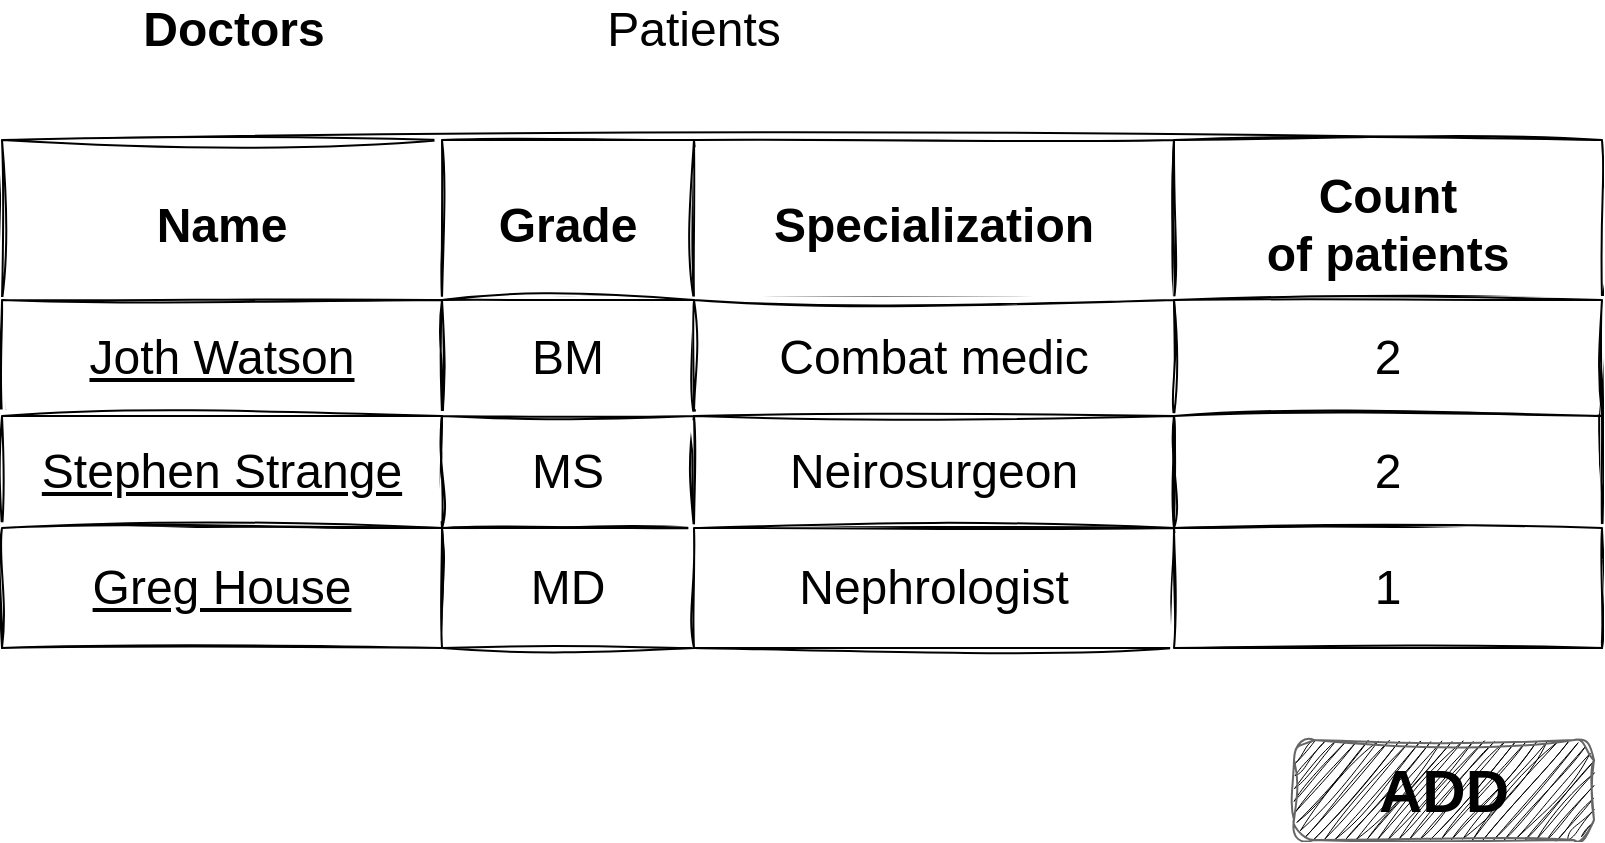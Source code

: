 <mxfile version="20.8.19" type="github" pages="6"><diagram name="Doctors list" id="iNg3_k1wbIgd62mTTB8b"><mxGraphModel dx="1434" dy="796" grid="1" gridSize="10" guides="1" tooltips="1" connect="1" arrows="1" fold="1" page="1" pageScale="1" pageWidth="827" pageHeight="1169" math="0" shadow="0"><root><mxCell id="oVqWi5KsJc3UrHnTr8XR-0"/><mxCell id="oVqWi5KsJc3UrHnTr8XR-1" parent="oVqWi5KsJc3UrHnTr8XR-0"/><mxCell id="oVqWi5KsJc3UrHnTr8XR-2" value="Doctors" style="text;strokeColor=none;fillColor=none;align=center;verticalAlign=middle;whiteSpace=wrap;rounded=0;fontSize=24;fontStyle=1;labelBackgroundColor=none;fontFamily=Helvetica;swimlaneLine=0;shadow=0;sketch=1;curveFitting=1;jiggle=2;" parent="oVqWi5KsJc3UrHnTr8XR-1" vertex="1"><mxGeometry x="40" y="40" width="180" height="30" as="geometry"/></mxCell><mxCell id="oVqWi5KsJc3UrHnTr8XR-3" value="Patients" style="text;strokeColor=none;fillColor=none;align=center;verticalAlign=middle;whiteSpace=wrap;rounded=0;fontSize=24;fontStyle=0;labelBackgroundColor=none;fontFamily=Helvetica;swimlaneLine=0;shadow=0;sketch=1;curveFitting=1;jiggle=2;" parent="oVqWi5KsJc3UrHnTr8XR-1" vertex="1"><mxGeometry x="270" y="40" width="180" height="30" as="geometry"/></mxCell><mxCell id="oVqWi5KsJc3UrHnTr8XR-4" value="Assets" style="childLayout=tableLayout;recursiveResize=0;shadow=0;fontSize=24;labelBackgroundColor=none;rounded=0;fontFamily=Helvetica;swimlaneLine=0;sketch=1;curveFitting=1;jiggle=2;fontStyle=4" parent="oVqWi5KsJc3UrHnTr8XR-1" vertex="1"><mxGeometry x="14" y="110" width="800" height="254" as="geometry"/></mxCell><mxCell id="oVqWi5KsJc3UrHnTr8XR-5" value="" style="shape=tableRow;horizontal=0;startSize=0;swimlaneHead=0;swimlaneBody=0;top=0;left=0;bottom=0;right=0;dropTarget=0;collapsible=0;recursiveResize=0;expand=0;fontStyle=0;fontSize=24;labelBackgroundColor=none;rounded=0;fontFamily=Helvetica;swimlaneLine=0;shadow=0;sketch=1;curveFitting=1;jiggle=2;" parent="oVqWi5KsJc3UrHnTr8XR-4" vertex="1"><mxGeometry width="800" height="80" as="geometry"/></mxCell><mxCell id="oVqWi5KsJc3UrHnTr8XR-6" value="Name" style="connectable=0;recursiveResize=0;align=center;fontStyle=1;fontSize=24;labelBackgroundColor=none;rounded=0;fontFamily=Helvetica;swimlaneLine=0;shadow=0;sketch=1;curveFitting=1;jiggle=2;" parent="oVqWi5KsJc3UrHnTr8XR-5" vertex="1"><mxGeometry width="220" height="80" as="geometry"><mxRectangle width="220" height="80" as="alternateBounds"/></mxGeometry></mxCell><mxCell id="oVqWi5KsJc3UrHnTr8XR-7" value="Grade" style="connectable=0;recursiveResize=0;align=center;fontStyle=1;fontSize=24;labelBackgroundColor=none;labelBorderColor=none;rounded=0;fontFamily=Helvetica;swimlaneLine=0;shadow=0;sketch=1;curveFitting=1;jiggle=2;" parent="oVqWi5KsJc3UrHnTr8XR-5" vertex="1"><mxGeometry x="220" width="126" height="80" as="geometry"><mxRectangle width="126" height="80" as="alternateBounds"/></mxGeometry></mxCell><mxCell id="oVqWi5KsJc3UrHnTr8XR-8" value="Specialization" style="connectable=0;recursiveResize=0;align=center;fontStyle=1;fontSize=24;labelBackgroundColor=none;rounded=0;fontFamily=Helvetica;swimlaneLine=0;shadow=0;sketch=1;curveFitting=1;jiggle=2;" parent="oVqWi5KsJc3UrHnTr8XR-5" vertex="1"><mxGeometry x="346" width="240" height="80" as="geometry"><mxRectangle width="240" height="80" as="alternateBounds"/></mxGeometry></mxCell><mxCell id="oVqWi5KsJc3UrHnTr8XR-9" value="Count&#10;of patients" style="connectable=0;recursiveResize=0;align=center;fontStyle=1;fontSize=24;labelBackgroundColor=none;rounded=0;fontFamily=Helvetica;swimlaneLine=0;shadow=0;sketch=1;curveFitting=1;jiggle=2;" parent="oVqWi5KsJc3UrHnTr8XR-5" vertex="1"><mxGeometry x="586" width="214" height="80" as="geometry"><mxRectangle width="214" height="80" as="alternateBounds"/></mxGeometry></mxCell><mxCell id="oVqWi5KsJc3UrHnTr8XR-10" value="" style="shape=tableRow;horizontal=0;startSize=0;swimlaneHead=0;swimlaneBody=0;top=0;left=0;bottom=0;right=0;dropTarget=0;collapsible=0;recursiveResize=0;expand=0;fontStyle=0;fontSize=24;labelBackgroundColor=none;rounded=0;fontFamily=Helvetica;swimlaneLine=0;shadow=0;sketch=1;curveFitting=1;jiggle=2;" parent="oVqWi5KsJc3UrHnTr8XR-4" vertex="1"><mxGeometry y="80" width="800" height="58" as="geometry"/></mxCell><mxCell id="oVqWi5KsJc3UrHnTr8XR-11" value="Joth Watson" style="connectable=0;recursiveResize=0;align=center;whiteSpace=wrap;fontSize=24;labelBackgroundColor=none;rounded=0;fontFamily=Helvetica;swimlaneLine=0;shadow=0;sketch=1;curveFitting=1;jiggle=2;fontStyle=4" parent="oVqWi5KsJc3UrHnTr8XR-10" vertex="1"><mxGeometry width="220" height="58" as="geometry"><mxRectangle width="220" height="58" as="alternateBounds"/></mxGeometry></mxCell><mxCell id="oVqWi5KsJc3UrHnTr8XR-12" value="BM" style="connectable=0;recursiveResize=0;align=center;whiteSpace=wrap;fontSize=24;labelBackgroundColor=none;rounded=0;fontFamily=Helvetica;swimlaneLine=0;shadow=0;sketch=1;curveFitting=1;jiggle=2;" parent="oVqWi5KsJc3UrHnTr8XR-10" vertex="1"><mxGeometry x="220" width="126" height="58" as="geometry"><mxRectangle width="126" height="58" as="alternateBounds"/></mxGeometry></mxCell><mxCell id="oVqWi5KsJc3UrHnTr8XR-13" value="Combat medic" style="connectable=0;recursiveResize=0;align=center;whiteSpace=wrap;fontSize=24;labelBackgroundColor=none;rounded=0;fontFamily=Helvetica;swimlaneLine=0;shadow=0;sketch=1;curveFitting=1;jiggle=2;" parent="oVqWi5KsJc3UrHnTr8XR-10" vertex="1"><mxGeometry x="346" width="240" height="58" as="geometry"><mxRectangle width="240" height="58" as="alternateBounds"/></mxGeometry></mxCell><mxCell id="oVqWi5KsJc3UrHnTr8XR-14" value="2" style="connectable=0;recursiveResize=0;align=center;whiteSpace=wrap;fontSize=24;labelBackgroundColor=none;rounded=0;fontFamily=Helvetica;swimlaneLine=0;shadow=0;sketch=1;curveFitting=1;jiggle=2;fontStyle=0" parent="oVqWi5KsJc3UrHnTr8XR-10" vertex="1"><mxGeometry x="586" width="214" height="58" as="geometry"><mxRectangle width="214" height="58" as="alternateBounds"/></mxGeometry></mxCell><mxCell id="oVqWi5KsJc3UrHnTr8XR-15" value="" style="shape=tableRow;horizontal=0;startSize=0;swimlaneHead=0;swimlaneBody=0;top=0;left=0;bottom=0;right=0;dropTarget=0;collapsible=0;recursiveResize=0;expand=0;fontStyle=5;fontSize=24;labelBackgroundColor=none;rounded=0;fontFamily=Helvetica;swimlaneLine=0;shadow=0;sketch=1;curveFitting=1;jiggle=2;" parent="oVqWi5KsJc3UrHnTr8XR-4" vertex="1"><mxGeometry y="138" width="800" height="56" as="geometry"/></mxCell><mxCell id="oVqWi5KsJc3UrHnTr8XR-16" value="Stephen Strange" style="connectable=0;recursiveResize=0;whiteSpace=wrap;fontSize=24;labelBackgroundColor=none;rounded=0;fontFamily=Helvetica;swimlaneLine=0;shadow=0;sketch=1;curveFitting=1;jiggle=2;fontStyle=4" parent="oVqWi5KsJc3UrHnTr8XR-15" vertex="1"><mxGeometry width="220" height="56" as="geometry"><mxRectangle width="220" height="56" as="alternateBounds"/></mxGeometry></mxCell><mxCell id="oVqWi5KsJc3UrHnTr8XR-17" value="MS" style="connectable=0;recursiveResize=0;whiteSpace=wrap;fontSize=24;labelBackgroundColor=none;rounded=0;fontFamily=Helvetica;swimlaneLine=0;shadow=0;sketch=1;curveFitting=1;jiggle=2;" parent="oVqWi5KsJc3UrHnTr8XR-15" vertex="1"><mxGeometry x="220" width="126" height="56" as="geometry"><mxRectangle width="126" height="56" as="alternateBounds"/></mxGeometry></mxCell><mxCell id="oVqWi5KsJc3UrHnTr8XR-18" value="Neirosurgeon" style="connectable=0;recursiveResize=0;whiteSpace=wrap;fontSize=24;labelBackgroundColor=none;rounded=0;fontFamily=Helvetica;swimlaneLine=0;shadow=0;sketch=1;curveFitting=1;jiggle=2;" parent="oVqWi5KsJc3UrHnTr8XR-15" vertex="1"><mxGeometry x="346" width="240" height="56" as="geometry"><mxRectangle width="240" height="56" as="alternateBounds"/></mxGeometry></mxCell><mxCell id="oVqWi5KsJc3UrHnTr8XR-19" value="2" style="connectable=0;recursiveResize=0;whiteSpace=wrap;fontSize=24;labelBackgroundColor=none;rounded=0;fontFamily=Helvetica;swimlaneLine=0;shadow=0;sketch=1;curveFitting=1;jiggle=2;fontStyle=0" parent="oVqWi5KsJc3UrHnTr8XR-15" vertex="1"><mxGeometry x="586" width="214" height="56" as="geometry"><mxRectangle width="214" height="56" as="alternateBounds"/></mxGeometry></mxCell><mxCell id="oVqWi5KsJc3UrHnTr8XR-20" value="" style="shape=tableRow;horizontal=0;startSize=0;swimlaneHead=0;swimlaneBody=0;top=0;left=0;bottom=0;right=0;dropTarget=0;collapsible=0;recursiveResize=0;expand=0;fontStyle=0;fontSize=24;labelBackgroundColor=none;rounded=0;fontFamily=Helvetica;swimlaneLine=0;shadow=0;sketch=1;curveFitting=1;jiggle=2;" parent="oVqWi5KsJc3UrHnTr8XR-4" vertex="1"><mxGeometry y="194" width="800" height="60" as="geometry"/></mxCell><mxCell id="oVqWi5KsJc3UrHnTr8XR-21" value="Greg House" style="connectable=0;recursiveResize=0;fontStyle=4;align=center;whiteSpace=wrap;fontSize=24;labelBackgroundColor=none;rounded=0;fontFamily=Helvetica;swimlaneLine=0;shadow=0;sketch=1;curveFitting=1;jiggle=2;" parent="oVqWi5KsJc3UrHnTr8XR-20" vertex="1"><mxGeometry width="220" height="60" as="geometry"><mxRectangle width="220" height="60" as="alternateBounds"/></mxGeometry></mxCell><mxCell id="oVqWi5KsJc3UrHnTr8XR-22" value="MD" style="connectable=0;recursiveResize=0;fontStyle=0;align=center;whiteSpace=wrap;fontSize=24;labelBackgroundColor=none;rounded=0;fontFamily=Helvetica;swimlaneLine=0;shadow=0;sketch=1;curveFitting=1;jiggle=2;" parent="oVqWi5KsJc3UrHnTr8XR-20" vertex="1"><mxGeometry x="220" width="126" height="60" as="geometry"><mxRectangle width="126" height="60" as="alternateBounds"/></mxGeometry></mxCell><mxCell id="oVqWi5KsJc3UrHnTr8XR-23" value="Nephrologist" style="connectable=0;recursiveResize=0;fontStyle=0;align=center;whiteSpace=wrap;fontSize=24;labelBackgroundColor=none;rounded=0;fontFamily=Helvetica;swimlaneLine=0;shadow=0;sketch=1;curveFitting=1;jiggle=2;" parent="oVqWi5KsJc3UrHnTr8XR-20" vertex="1"><mxGeometry x="346" width="240" height="60" as="geometry"><mxRectangle width="240" height="60" as="alternateBounds"/></mxGeometry></mxCell><mxCell id="oVqWi5KsJc3UrHnTr8XR-24" value="1" style="connectable=0;recursiveResize=0;fontStyle=0;align=center;whiteSpace=wrap;fontSize=24;labelBackgroundColor=none;rounded=0;fontFamily=Helvetica;swimlaneLine=0;shadow=0;sketch=1;curveFitting=1;jiggle=2;" parent="oVqWi5KsJc3UrHnTr8XR-20" vertex="1"><mxGeometry x="586" width="214" height="60" as="geometry"><mxRectangle width="214" height="60" as="alternateBounds"/></mxGeometry></mxCell><mxCell id="M8HDsWw1fMdAQXV8gxl8-0" value="ADD" style="strokeWidth=1;shadow=0;dashed=0;align=center;html=1;shape=mxgraph.mockup.buttons.button;strokeColor=#666666;fontColor=default;mainText=;buttonStyle=round;fontSize=30;fontStyle=1;fillColor=#000000;whiteSpace=wrap;rounded=0;labelBackgroundColor=none;labelBorderColor=none;sketch=1;hachureGap=4;jiggle=2;curveFitting=1;fontFamily=Helvetica;fillStyle=hachure;" parent="oVqWi5KsJc3UrHnTr8XR-1" vertex="1"><mxGeometry x="660" y="410" width="150" height="50" as="geometry"/></mxCell></root></mxGraphModel></diagram><diagram name="Doctor" id="-o0rRjjSZjT6qEU89VmB"><mxGraphModel dx="1434" dy="796" grid="1" gridSize="10" guides="1" tooltips="1" connect="1" arrows="1" fold="1" page="1" pageScale="1" pageWidth="827" pageHeight="1169" math="0" shadow="0"><root><mxCell id="0"/><mxCell id="1" parent="0"/><mxCell id="106Unu_I3FGXwjGpmKto-9" value="Doctors" style="text;strokeColor=none;fillColor=none;align=center;verticalAlign=middle;whiteSpace=wrap;rounded=0;fontSize=24;fontStyle=0;labelBackgroundColor=none;fontFamily=Helvetica;swimlaneLine=0;shadow=0;sketch=1;curveFitting=1;jiggle=2;fontColor=#777777;" parent="1" vertex="1"><mxGeometry x="40" y="40" width="180" height="30" as="geometry"/></mxCell><mxCell id="106Unu_I3FGXwjGpmKto-11" value="List of patients" style="text;strokeColor=none;fillColor=none;align=center;verticalAlign=middle;whiteSpace=wrap;rounded=0;fontSize=24;fontStyle=0;labelBackgroundColor=none;fontFamily=Helvetica;swimlaneLine=0;shadow=0;sketch=1;curveFitting=1;jiggle=2;fontColor=#000000;" parent="1" vertex="1"><mxGeometry x="60" y="585" width="180" height="30" as="geometry"/></mxCell><mxCell id="6KdY4Ti95zejLEQpb8By-1" value="" style="verticalLabelPosition=bottom;shadow=0;dashed=0;align=center;html=1;verticalAlign=top;strokeWidth=1;shape=mxgraph.mockup.containers.userMale;strokeColor=#666666;strokeColor2=#008cff;rounded=0;labelBorderColor=none;sketch=1;hachureGap=4;jiggle=2;curveFitting=1;fontFamily=Helvetica;fontSize=20;fontColor=#000000;" parent="1" vertex="1"><mxGeometry x="70" y="100" width="100" height="100" as="geometry"/></mxCell><mxCell id="6KdY4Ti95zejLEQpb8By-2" value="&lt;font style=&quot;font-size: 40px;&quot;&gt;John Watson&lt;/font&gt;" style="text;html=1;strokeColor=none;fillColor=none;align=center;verticalAlign=middle;whiteSpace=wrap;rounded=0;fontSize=19;fontFamily=Helvetica;fontColor=#000000;fontStyle=1" parent="1" vertex="1"><mxGeometry x="220" y="130" width="400" height="30" as="geometry"/></mxCell><mxCell id="rxgpzha8HXijRtfz_eaI-3" value="" style="shape=table;startSize=0;container=1;collapsible=0;childLayout=tableLayout;rounded=0;shadow=0;labelBorderColor=none;sketch=1;hachureGap=4;jiggle=2;curveFitting=1;fontFamily=Helvetica;fontSize=20;fontColor=#000000;html=0;" parent="1" vertex="1"><mxGeometry x="70" y="230" width="680" height="240" as="geometry"/></mxCell><mxCell id="8pPM4P5UZE39nHesD90V-1" style="shape=tableRow;horizontal=0;startSize=0;swimlaneHead=0;swimlaneBody=0;strokeColor=inherit;top=0;left=0;bottom=0;right=0;collapsible=0;dropTarget=0;fillColor=none;points=[[0,0.5],[1,0.5]];portConstraint=eastwest;rounded=0;shadow=0;labelBorderColor=none;sketch=1;hachureGap=4;jiggle=2;curveFitting=1;fontFamily=Helvetica;fontSize=20;fontColor=#000000;html=0;" parent="rxgpzha8HXijRtfz_eaI-3" vertex="1"><mxGeometry width="680" height="40" as="geometry"/></mxCell><mxCell id="8pPM4P5UZE39nHesD90V-2" value="First Name" style="shape=partialRectangle;html=1;whiteSpace=wrap;connectable=0;strokeColor=inherit;overflow=hidden;fillColor=none;top=0;left=0;bottom=0;right=0;pointerEvents=1;rounded=0;shadow=0;labelBorderColor=none;sketch=1;hachureGap=4;jiggle=2;curveFitting=1;fontFamily=Helvetica;fontSize=20;fontColor=#000000;" parent="8pPM4P5UZE39nHesD90V-1" vertex="1"><mxGeometry width="290" height="40" as="geometry"><mxRectangle width="290" height="40" as="alternateBounds"/></mxGeometry></mxCell><mxCell id="8pPM4P5UZE39nHesD90V-3" value="John" style="shape=partialRectangle;html=1;whiteSpace=wrap;connectable=0;strokeColor=inherit;overflow=hidden;fillColor=none;top=0;left=0;bottom=0;right=0;pointerEvents=1;rounded=0;shadow=0;labelBorderColor=none;sketch=1;hachureGap=4;jiggle=2;curveFitting=1;fontFamily=Helvetica;fontSize=20;fontColor=#000000;" parent="8pPM4P5UZE39nHesD90V-1" vertex="1"><mxGeometry x="290" width="390" height="40" as="geometry"><mxRectangle width="390" height="40" as="alternateBounds"/></mxGeometry></mxCell><mxCell id="8pPM4P5UZE39nHesD90V-4" style="shape=tableRow;horizontal=0;startSize=0;swimlaneHead=0;swimlaneBody=0;strokeColor=inherit;top=0;left=0;bottom=0;right=0;collapsible=0;dropTarget=0;fillColor=none;points=[[0,0.5],[1,0.5]];portConstraint=eastwest;rounded=0;shadow=0;labelBorderColor=none;sketch=1;hachureGap=4;jiggle=2;curveFitting=1;fontFamily=Helvetica;fontSize=20;fontColor=#000000;html=0;" parent="rxgpzha8HXijRtfz_eaI-3" vertex="1"><mxGeometry y="40" width="680" height="40" as="geometry"/></mxCell><mxCell id="8pPM4P5UZE39nHesD90V-5" value="Last Name" style="shape=partialRectangle;html=1;whiteSpace=wrap;connectable=0;strokeColor=inherit;overflow=hidden;fillColor=none;top=0;left=0;bottom=0;right=0;pointerEvents=1;rounded=0;shadow=0;labelBorderColor=none;sketch=1;hachureGap=4;jiggle=2;curveFitting=1;fontFamily=Helvetica;fontSize=20;fontColor=#000000;" parent="8pPM4P5UZE39nHesD90V-4" vertex="1"><mxGeometry width="290" height="40" as="geometry"><mxRectangle width="290" height="40" as="alternateBounds"/></mxGeometry></mxCell><mxCell id="8pPM4P5UZE39nHesD90V-6" value="Watson" style="shape=partialRectangle;html=1;whiteSpace=wrap;connectable=0;strokeColor=inherit;overflow=hidden;fillColor=none;top=0;left=0;bottom=0;right=0;pointerEvents=1;rounded=0;shadow=0;labelBorderColor=none;sketch=1;hachureGap=4;jiggle=2;curveFitting=1;fontFamily=Helvetica;fontSize=20;fontColor=#000000;" parent="8pPM4P5UZE39nHesD90V-4" vertex="1"><mxGeometry x="290" width="390" height="40" as="geometry"><mxRectangle width="390" height="40" as="alternateBounds"/></mxGeometry></mxCell><mxCell id="rxgpzha8HXijRtfz_eaI-4" value="" style="shape=tableRow;horizontal=0;startSize=0;swimlaneHead=0;swimlaneBody=0;strokeColor=inherit;top=0;left=0;bottom=0;right=0;collapsible=0;dropTarget=0;fillColor=none;points=[[0,0.5],[1,0.5]];portConstraint=eastwest;rounded=0;shadow=0;labelBorderColor=none;sketch=1;hachureGap=4;jiggle=2;curveFitting=1;fontFamily=Helvetica;fontSize=20;fontColor=#000000;html=0;" parent="rxgpzha8HXijRtfz_eaI-3" vertex="1"><mxGeometry y="80" width="680" height="40" as="geometry"/></mxCell><mxCell id="rxgpzha8HXijRtfz_eaI-5" value="Grade" style="shape=partialRectangle;html=1;whiteSpace=wrap;connectable=0;strokeColor=inherit;overflow=hidden;fillColor=none;top=0;left=0;bottom=0;right=0;pointerEvents=1;rounded=0;shadow=0;labelBorderColor=none;sketch=1;hachureGap=4;jiggle=2;curveFitting=1;fontFamily=Helvetica;fontSize=20;fontColor=#000000;" parent="rxgpzha8HXijRtfz_eaI-4" vertex="1"><mxGeometry width="290" height="40" as="geometry"><mxRectangle width="290" height="40" as="alternateBounds"/></mxGeometry></mxCell><mxCell id="rxgpzha8HXijRtfz_eaI-6" value="Bachelor of Medicine" style="shape=partialRectangle;html=1;whiteSpace=wrap;connectable=0;strokeColor=inherit;overflow=hidden;fillColor=none;top=0;left=0;bottom=0;right=0;pointerEvents=1;rounded=0;shadow=0;labelBorderColor=none;sketch=1;hachureGap=4;jiggle=2;curveFitting=1;fontFamily=Helvetica;fontSize=20;fontColor=#000000;" parent="rxgpzha8HXijRtfz_eaI-4" vertex="1"><mxGeometry x="290" width="390" height="40" as="geometry"><mxRectangle width="390" height="40" as="alternateBounds"/></mxGeometry></mxCell><mxCell id="rxgpzha8HXijRtfz_eaI-7" value="" style="shape=tableRow;horizontal=0;startSize=0;swimlaneHead=0;swimlaneBody=0;strokeColor=inherit;top=0;left=0;bottom=0;right=0;collapsible=0;dropTarget=0;fillColor=none;points=[[0,0.5],[1,0.5]];portConstraint=eastwest;rounded=0;shadow=0;labelBorderColor=none;sketch=1;hachureGap=4;jiggle=2;curveFitting=1;fontFamily=Helvetica;fontSize=20;fontColor=#000000;html=0;" parent="rxgpzha8HXijRtfz_eaI-3" vertex="1"><mxGeometry y="120" width="680" height="40" as="geometry"/></mxCell><mxCell id="rxgpzha8HXijRtfz_eaI-8" value="Work experience since" style="shape=partialRectangle;html=1;whiteSpace=wrap;connectable=0;strokeColor=inherit;overflow=hidden;fillColor=none;top=0;left=0;bottom=0;right=0;pointerEvents=1;rounded=0;shadow=0;labelBorderColor=none;sketch=1;hachureGap=4;jiggle=2;curveFitting=1;fontFamily=Helvetica;fontSize=20;fontColor=#000000;" parent="rxgpzha8HXijRtfz_eaI-7" vertex="1"><mxGeometry width="290" height="40" as="geometry"><mxRectangle width="290" height="40" as="alternateBounds"/></mxGeometry></mxCell><mxCell id="rxgpzha8HXijRtfz_eaI-9" value="1878" style="shape=partialRectangle;html=1;whiteSpace=wrap;connectable=0;strokeColor=inherit;overflow=hidden;fillColor=none;top=0;left=0;bottom=0;right=0;pointerEvents=1;rounded=0;shadow=0;labelBorderColor=none;sketch=1;hachureGap=4;jiggle=2;curveFitting=1;fontFamily=Helvetica;fontSize=20;fontColor=#000000;" parent="rxgpzha8HXijRtfz_eaI-7" vertex="1"><mxGeometry x="290" width="390" height="40" as="geometry"><mxRectangle width="390" height="40" as="alternateBounds"/></mxGeometry></mxCell><mxCell id="rxgpzha8HXijRtfz_eaI-10" value="" style="shape=tableRow;horizontal=0;startSize=0;swimlaneHead=0;swimlaneBody=0;strokeColor=inherit;top=0;left=0;bottom=0;right=0;collapsible=0;dropTarget=0;fillColor=none;points=[[0,0.5],[1,0.5]];portConstraint=eastwest;rounded=0;shadow=0;labelBorderColor=none;sketch=1;hachureGap=4;jiggle=2;curveFitting=1;fontFamily=Helvetica;fontSize=20;fontColor=#000000;html=0;" parent="rxgpzha8HXijRtfz_eaI-3" vertex="1"><mxGeometry y="160" width="680" height="40" as="geometry"/></mxCell><mxCell id="rxgpzha8HXijRtfz_eaI-11" value="Specialization" style="shape=partialRectangle;html=1;whiteSpace=wrap;connectable=0;strokeColor=inherit;overflow=hidden;fillColor=none;top=0;left=0;bottom=0;right=0;pointerEvents=1;rounded=0;shadow=0;labelBorderColor=none;sketch=1;hachureGap=4;jiggle=2;curveFitting=1;fontFamily=Helvetica;fontSize=20;fontColor=#000000;" parent="rxgpzha8HXijRtfz_eaI-10" vertex="1"><mxGeometry width="290" height="40" as="geometry"><mxRectangle width="290" height="40" as="alternateBounds"/></mxGeometry></mxCell><mxCell id="rxgpzha8HXijRtfz_eaI-12" value="Combat medic" style="shape=partialRectangle;html=1;whiteSpace=wrap;connectable=0;strokeColor=inherit;overflow=hidden;fillColor=none;top=0;left=0;bottom=0;right=0;pointerEvents=1;rounded=0;shadow=0;labelBorderColor=none;sketch=1;hachureGap=4;jiggle=2;curveFitting=1;fontFamily=Helvetica;fontSize=20;fontColor=#000000;" parent="rxgpzha8HXijRtfz_eaI-10" vertex="1"><mxGeometry x="290" width="390" height="40" as="geometry"><mxRectangle width="390" height="40" as="alternateBounds"/></mxGeometry></mxCell><mxCell id="rxgpzha8HXijRtfz_eaI-13" value="" style="shape=tableRow;horizontal=0;startSize=0;swimlaneHead=0;swimlaneBody=0;strokeColor=inherit;top=0;left=0;bottom=0;right=0;collapsible=0;dropTarget=0;fillColor=none;points=[[0,0.5],[1,0.5]];portConstraint=eastwest;rounded=0;shadow=0;labelBorderColor=none;sketch=1;hachureGap=4;jiggle=2;curveFitting=1;fontFamily=Helvetica;fontSize=20;fontColor=#000000;html=0;" parent="rxgpzha8HXijRtfz_eaI-3" vertex="1"><mxGeometry y="200" width="680" height="40" as="geometry"/></mxCell><mxCell id="rxgpzha8HXijRtfz_eaI-14" value="email" style="shape=partialRectangle;html=1;whiteSpace=wrap;connectable=0;strokeColor=inherit;overflow=hidden;fillColor=none;top=0;left=0;bottom=0;right=0;pointerEvents=1;rounded=0;shadow=0;labelBorderColor=none;sketch=1;hachureGap=4;jiggle=2;curveFitting=1;fontFamily=Helvetica;fontSize=20;fontColor=#000000;" parent="rxgpzha8HXijRtfz_eaI-13" vertex="1"><mxGeometry width="290" height="40" as="geometry"><mxRectangle width="290" height="40" as="alternateBounds"/></mxGeometry></mxCell><mxCell id="rxgpzha8HXijRtfz_eaI-15" value="jh_watson@micropeutist.com" style="shape=partialRectangle;html=1;whiteSpace=wrap;connectable=0;strokeColor=inherit;overflow=hidden;fillColor=none;top=0;left=0;bottom=0;right=0;pointerEvents=1;rounded=0;shadow=0;labelBorderColor=none;sketch=1;hachureGap=4;jiggle=2;curveFitting=1;fontFamily=Helvetica;fontSize=20;fontColor=#000000;" parent="rxgpzha8HXijRtfz_eaI-13" vertex="1"><mxGeometry x="290" width="390" height="40" as="geometry"><mxRectangle width="390" height="40" as="alternateBounds"/></mxGeometry></mxCell><mxCell id="ppMjCbeCI9v5LeM4ophR-1" value="Assets" style="childLayout=tableLayout;recursiveResize=0;shadow=0;fontSize=24;labelBackgroundColor=none;rounded=0;fontFamily=Helvetica;swimlaneLine=0;sketch=1;curveFitting=1;jiggle=2;" parent="1" vertex="1"><mxGeometry x="60" y="640" width="744" height="198" as="geometry"/></mxCell><mxCell id="ppMjCbeCI9v5LeM4ophR-2" value="" style="shape=tableRow;horizontal=0;startSize=0;swimlaneHead=0;swimlaneBody=0;top=0;left=0;bottom=0;right=0;dropTarget=0;collapsible=0;recursiveResize=0;expand=0;fontStyle=0;fontSize=24;labelBackgroundColor=none;rounded=0;fontFamily=Helvetica;swimlaneLine=0;shadow=0;sketch=1;curveFitting=1;jiggle=2;" parent="ppMjCbeCI9v5LeM4ophR-1" vertex="1"><mxGeometry width="744" height="80" as="geometry"/></mxCell><mxCell id="ppMjCbeCI9v5LeM4ophR-3" value="Patient&#10;Name" style="connectable=0;recursiveResize=0;align=center;fontStyle=1;fontSize=24;labelBackgroundColor=none;rounded=0;fontFamily=Helvetica;swimlaneLine=0;shadow=0;sketch=1;curveFitting=1;jiggle=2;" parent="ppMjCbeCI9v5LeM4ophR-2" vertex="1"><mxGeometry width="176" height="80" as="geometry"><mxRectangle width="176" height="80" as="alternateBounds"/></mxGeometry></mxCell><mxCell id="ppMjCbeCI9v5LeM4ophR-4" value="Age" style="connectable=0;recursiveResize=0;align=center;fontStyle=1;fontSize=24;labelBackgroundColor=none;rounded=0;fontFamily=Helvetica;swimlaneLine=0;shadow=0;sketch=1;curveFitting=1;jiggle=2;" parent="ppMjCbeCI9v5LeM4ophR-2" vertex="1"><mxGeometry x="176" width="160" height="80" as="geometry"><mxRectangle width="160" height="80" as="alternateBounds"/></mxGeometry></mxCell><mxCell id="ppMjCbeCI9v5LeM4ophR-5" value="Gender" style="connectable=0;recursiveResize=0;align=center;fontStyle=1;fontSize=24;labelBackgroundColor=none;rounded=0;fontFamily=Helvetica;swimlaneLine=0;shadow=0;sketch=1;curveFitting=1;jiggle=2;" parent="ppMjCbeCI9v5LeM4ophR-2" vertex="1"><mxGeometry x="336" width="204" height="80" as="geometry"><mxRectangle width="204" height="80" as="alternateBounds"/></mxGeometry></mxCell><mxCell id="ppMjCbeCI9v5LeM4ophR-6" value="State" style="connectable=0;recursiveResize=0;align=center;fontStyle=1;fontSize=24;labelBackgroundColor=none;rounded=0;fontFamily=Helvetica;swimlaneLine=0;shadow=0;sketch=1;curveFitting=1;jiggle=2;" parent="ppMjCbeCI9v5LeM4ophR-2" vertex="1"><mxGeometry x="540" width="204" height="80" as="geometry"><mxRectangle width="204" height="80" as="alternateBounds"/></mxGeometry></mxCell><mxCell id="ppMjCbeCI9v5LeM4ophR-8" value="" style="shape=tableRow;horizontal=0;startSize=0;swimlaneHead=0;swimlaneBody=0;top=0;left=0;bottom=0;right=0;dropTarget=0;collapsible=0;recursiveResize=0;expand=0;fontStyle=0;fontSize=24;labelBackgroundColor=none;rounded=0;fontFamily=Helvetica;swimlaneLine=0;shadow=0;sketch=1;curveFitting=1;jiggle=2;" parent="ppMjCbeCI9v5LeM4ophR-1" vertex="1"><mxGeometry y="80" width="744" height="58" as="geometry"/></mxCell><mxCell id="ppMjCbeCI9v5LeM4ophR-9" value="Laura Capway" style="connectable=0;recursiveResize=0;align=center;whiteSpace=wrap;fontSize=24;labelBackgroundColor=none;rounded=0;fontFamily=Helvetica;swimlaneLine=0;shadow=0;sketch=1;curveFitting=1;jiggle=2;fontStyle=4" parent="ppMjCbeCI9v5LeM4ophR-8" vertex="1"><mxGeometry width="176" height="58" as="geometry"><mxRectangle width="176" height="58" as="alternateBounds"/></mxGeometry></mxCell><mxCell id="ppMjCbeCI9v5LeM4ophR-10" value="33" style="connectable=0;recursiveResize=0;align=center;whiteSpace=wrap;fontSize=24;labelBackgroundColor=none;rounded=0;fontFamily=Helvetica;swimlaneLine=0;shadow=0;sketch=1;curveFitting=1;jiggle=2;" parent="ppMjCbeCI9v5LeM4ophR-8" vertex="1"><mxGeometry x="176" width="160" height="58" as="geometry"><mxRectangle width="160" height="58" as="alternateBounds"/></mxGeometry></mxCell><mxCell id="ppMjCbeCI9v5LeM4ophR-11" value="Female" style="connectable=0;recursiveResize=0;align=center;whiteSpace=wrap;fontSize=24;labelBackgroundColor=none;rounded=0;fontFamily=Helvetica;swimlaneLine=0;shadow=0;sketch=1;curveFitting=1;jiggle=2;fontStyle=0" parent="ppMjCbeCI9v5LeM4ophR-8" vertex="1"><mxGeometry x="336" width="204" height="58" as="geometry"><mxRectangle width="204" height="58" as="alternateBounds"/></mxGeometry></mxCell><mxCell id="ppMjCbeCI9v5LeM4ophR-12" value="healthy" style="connectable=0;recursiveResize=0;align=center;whiteSpace=wrap;fontSize=24;labelBackgroundColor=none;rounded=0;fontFamily=Helvetica;swimlaneLine=0;shadow=0;sketch=1;curveFitting=1;jiggle=2;fontStyle=0" parent="ppMjCbeCI9v5LeM4ophR-8" vertex="1"><mxGeometry x="540" width="204" height="58" as="geometry"><mxRectangle width="204" height="58" as="alternateBounds"/></mxGeometry></mxCell><mxCell id="ppMjCbeCI9v5LeM4ophR-20" value="" style="shape=tableRow;horizontal=0;startSize=0;swimlaneHead=0;swimlaneBody=0;top=0;left=0;bottom=0;right=0;dropTarget=0;collapsible=0;recursiveResize=0;expand=0;fontStyle=0;fontSize=24;labelBackgroundColor=none;rounded=0;fontFamily=Helvetica;swimlaneLine=0;shadow=0;sketch=1;curveFitting=1;jiggle=2;" parent="ppMjCbeCI9v5LeM4ophR-1" vertex="1"><mxGeometry y="138" width="744" height="60" as="geometry"/></mxCell><mxCell id="ppMjCbeCI9v5LeM4ophR-21" value="Andy Bay" style="connectable=0;recursiveResize=0;fontStyle=4;align=center;whiteSpace=wrap;fontSize=24;labelBackgroundColor=none;rounded=0;fontFamily=Helvetica;swimlaneLine=0;shadow=0;sketch=1;curveFitting=1;jiggle=2;" parent="ppMjCbeCI9v5LeM4ophR-20" vertex="1"><mxGeometry width="176" height="60" as="geometry"><mxRectangle width="176" height="60" as="alternateBounds"/></mxGeometry></mxCell><mxCell id="ppMjCbeCI9v5LeM4ophR-22" value="67" style="connectable=0;recursiveResize=0;fontStyle=0;align=center;whiteSpace=wrap;fontSize=24;labelBackgroundColor=none;rounded=0;fontFamily=Helvetica;swimlaneLine=0;shadow=0;sketch=1;curveFitting=1;jiggle=2;" parent="ppMjCbeCI9v5LeM4ophR-20" vertex="1"><mxGeometry x="176" width="160" height="60" as="geometry"><mxRectangle width="160" height="60" as="alternateBounds"/></mxGeometry></mxCell><mxCell id="ppMjCbeCI9v5LeM4ophR-23" value="Male" style="connectable=0;recursiveResize=0;fontStyle=0;align=center;whiteSpace=wrap;fontSize=24;labelBackgroundColor=none;rounded=0;fontFamily=Helvetica;swimlaneLine=0;shadow=0;sketch=1;curveFitting=1;jiggle=2;" parent="ppMjCbeCI9v5LeM4ophR-20" vertex="1"><mxGeometry x="336" width="204" height="60" as="geometry"><mxRectangle width="204" height="60" as="alternateBounds"/></mxGeometry></mxCell><mxCell id="ppMjCbeCI9v5LeM4ophR-24" value="Gunshot wound" style="connectable=0;recursiveResize=0;fontStyle=0;align=center;whiteSpace=wrap;fontSize=24;labelBackgroundColor=none;rounded=0;fontFamily=Helvetica;swimlaneLine=0;shadow=0;sketch=1;curveFitting=1;jiggle=2;" parent="ppMjCbeCI9v5LeM4ophR-20" vertex="1"><mxGeometry x="540" width="204" height="60" as="geometry"><mxRectangle width="204" height="60" as="alternateBounds"/></mxGeometry></mxCell><mxCell id="EhbO8ZdU3EoP5K8lg5Dk-1" value="Patients" style="text;strokeColor=none;fillColor=none;align=center;verticalAlign=middle;whiteSpace=wrap;rounded=0;fontSize=24;fontStyle=0;labelBackgroundColor=none;fontFamily=Helvetica;swimlaneLine=0;shadow=0;sketch=1;curveFitting=1;jiggle=2;fontColor=#777777;" parent="1" vertex="1"><mxGeometry x="270" y="40" width="180" height="30" as="geometry"/></mxCell><mxCell id="ODHnGZZMG7XkTTeRHJPc-1" value="EDIT" style="strokeWidth=1;shadow=0;dashed=0;align=center;html=1;shape=mxgraph.mockup.buttons.button;strokeColor=#666666;fontColor=default;mainText=;buttonStyle=round;fontSize=30;fontStyle=1;fillColor=#000000;whiteSpace=wrap;rounded=0;labelBackgroundColor=none;labelBorderColor=none;sketch=1;hachureGap=4;jiggle=2;curveFitting=1;fontFamily=Helvetica;fillStyle=hachure;" parent="1" vertex="1"><mxGeometry x="357" y="500" width="150" height="50" as="geometry"/></mxCell><mxCell id="ODHnGZZMG7XkTTeRHJPc-2" value="DELETE" style="strokeWidth=1;shadow=0;dashed=0;align=center;html=1;shape=mxgraph.mockup.buttons.button;strokeColor=#666666;fontColor=default;mainText=;buttonStyle=round;fontSize=30;fontStyle=1;fillColor=#000000;whiteSpace=wrap;rounded=0;labelBackgroundColor=none;labelBorderColor=none;sketch=1;hachureGap=4;jiggle=2;curveFitting=1;fontFamily=Helvetica;fillStyle=hachure;" parent="1" vertex="1"><mxGeometry x="600" y="500" width="150" height="50" as="geometry"/></mxCell><mxCell id="QFGmvBUcwrA5chqgz2rO-1" value="ADD" style="strokeWidth=1;shadow=0;dashed=0;align=center;html=1;shape=mxgraph.mockup.buttons.button;strokeColor=#666666;fontColor=default;mainText=;buttonStyle=round;fontSize=30;fontStyle=1;fillColor=#000000;whiteSpace=wrap;rounded=0;labelBackgroundColor=none;labelBorderColor=none;sketch=1;hachureGap=4;jiggle=2;curveFitting=1;fontFamily=Helvetica;fillStyle=hachure;" parent="1" vertex="1"><mxGeometry x="650" y="880" width="150" height="50" as="geometry"/></mxCell></root></mxGraphModel></diagram><diagram name="Add-Edit Doctor" id="Wy9fBH09G1yQW9_xKxx6"><mxGraphModel dx="1434" dy="796" grid="1" gridSize="10" guides="1" tooltips="1" connect="1" arrows="1" fold="1" page="1" pageScale="1" pageWidth="827" pageHeight="1169" math="0" shadow="0"><root><mxCell id="tgoDI9Sui2UQLnFjon9n-0"/><mxCell id="tgoDI9Sui2UQLnFjon9n-1" parent="tgoDI9Sui2UQLnFjon9n-0"/><mxCell id="tgoDI9Sui2UQLnFjon9n-2" value="Doctors" style="text;strokeColor=none;fillColor=none;align=center;verticalAlign=middle;whiteSpace=wrap;rounded=0;fontSize=24;fontStyle=0;labelBackgroundColor=none;fontFamily=Helvetica;swimlaneLine=0;shadow=0;sketch=1;curveFitting=1;jiggle=2;fontColor=#777777;" parent="tgoDI9Sui2UQLnFjon9n-1" vertex="1"><mxGeometry x="40" y="40" width="180" height="30" as="geometry"/></mxCell><mxCell id="tgoDI9Sui2UQLnFjon9n-4" value="" style="verticalLabelPosition=bottom;shadow=0;dashed=0;align=center;html=1;verticalAlign=top;strokeWidth=1;shape=mxgraph.mockup.containers.userMale;strokeColor=#666666;strokeColor2=#008cff;rounded=0;labelBorderColor=none;sketch=1;hachureGap=4;jiggle=2;curveFitting=1;fontFamily=Helvetica;fontSize=20;fontColor=#000000;" parent="tgoDI9Sui2UQLnFjon9n-1" vertex="1"><mxGeometry x="70" y="100" width="100" height="100" as="geometry"/></mxCell><mxCell id="tgoDI9Sui2UQLnFjon9n-6" value="" style="shape=table;startSize=0;container=1;collapsible=0;childLayout=tableLayout;rounded=0;shadow=0;labelBorderColor=none;sketch=1;hachureGap=4;jiggle=2;curveFitting=1;fontFamily=Helvetica;fontSize=20;fontColor=#000000;html=0;" parent="tgoDI9Sui2UQLnFjon9n-1" vertex="1"><mxGeometry x="70" y="230" width="680" height="240" as="geometry"/></mxCell><mxCell id="tgoDI9Sui2UQLnFjon9n-7" style="shape=tableRow;horizontal=0;startSize=0;swimlaneHead=0;swimlaneBody=0;strokeColor=inherit;top=0;left=0;bottom=0;right=0;collapsible=0;dropTarget=0;fillColor=none;points=[[0,0.5],[1,0.5]];portConstraint=eastwest;rounded=0;shadow=0;labelBorderColor=none;sketch=1;hachureGap=4;jiggle=2;curveFitting=1;fontFamily=Helvetica;fontSize=20;fontColor=#000000;html=0;" parent="tgoDI9Sui2UQLnFjon9n-6" vertex="1"><mxGeometry width="680" height="40" as="geometry"/></mxCell><mxCell id="tgoDI9Sui2UQLnFjon9n-8" value="First Name" style="shape=partialRectangle;html=1;whiteSpace=wrap;connectable=0;strokeColor=inherit;overflow=hidden;fillColor=none;top=0;left=0;bottom=0;right=0;pointerEvents=1;rounded=0;shadow=0;labelBorderColor=none;sketch=1;hachureGap=4;jiggle=2;curveFitting=1;fontFamily=Helvetica;fontSize=20;fontColor=#000000;" parent="tgoDI9Sui2UQLnFjon9n-7" vertex="1"><mxGeometry width="290" height="40" as="geometry"><mxRectangle width="290" height="40" as="alternateBounds"/></mxGeometry></mxCell><mxCell id="tgoDI9Sui2UQLnFjon9n-9" value="" style="shape=partialRectangle;html=1;whiteSpace=wrap;connectable=0;strokeColor=inherit;overflow=hidden;fillColor=none;top=0;left=0;bottom=0;right=0;pointerEvents=1;rounded=0;shadow=0;labelBorderColor=none;sketch=1;hachureGap=4;jiggle=2;curveFitting=1;fontFamily=Helvetica;fontSize=20;fontColor=#000000;" parent="tgoDI9Sui2UQLnFjon9n-7" vertex="1"><mxGeometry x="290" width="390" height="40" as="geometry"><mxRectangle width="390" height="40" as="alternateBounds"/></mxGeometry></mxCell><mxCell id="tgoDI9Sui2UQLnFjon9n-10" style="shape=tableRow;horizontal=0;startSize=0;swimlaneHead=0;swimlaneBody=0;strokeColor=inherit;top=0;left=0;bottom=0;right=0;collapsible=0;dropTarget=0;fillColor=none;points=[[0,0.5],[1,0.5]];portConstraint=eastwest;rounded=0;shadow=0;labelBorderColor=none;sketch=1;hachureGap=4;jiggle=2;curveFitting=1;fontFamily=Helvetica;fontSize=20;fontColor=#000000;html=0;" parent="tgoDI9Sui2UQLnFjon9n-6" vertex="1"><mxGeometry y="40" width="680" height="40" as="geometry"/></mxCell><mxCell id="tgoDI9Sui2UQLnFjon9n-11" value="Last Name" style="shape=partialRectangle;html=1;whiteSpace=wrap;connectable=0;strokeColor=inherit;overflow=hidden;fillColor=none;top=0;left=0;bottom=0;right=0;pointerEvents=1;rounded=0;shadow=0;labelBorderColor=none;sketch=1;hachureGap=4;jiggle=2;curveFitting=1;fontFamily=Helvetica;fontSize=20;fontColor=#000000;" parent="tgoDI9Sui2UQLnFjon9n-10" vertex="1"><mxGeometry width="290" height="40" as="geometry"><mxRectangle width="290" height="40" as="alternateBounds"/></mxGeometry></mxCell><mxCell id="tgoDI9Sui2UQLnFjon9n-12" value="" style="shape=partialRectangle;html=1;whiteSpace=wrap;connectable=0;strokeColor=inherit;overflow=hidden;fillColor=none;top=0;left=0;bottom=0;right=0;pointerEvents=1;rounded=0;shadow=0;labelBorderColor=none;sketch=1;hachureGap=4;jiggle=2;curveFitting=1;fontFamily=Helvetica;fontSize=20;fontColor=#000000;" parent="tgoDI9Sui2UQLnFjon9n-10" vertex="1"><mxGeometry x="290" width="390" height="40" as="geometry"><mxRectangle width="390" height="40" as="alternateBounds"/></mxGeometry></mxCell><mxCell id="tgoDI9Sui2UQLnFjon9n-13" value="" style="shape=tableRow;horizontal=0;startSize=0;swimlaneHead=0;swimlaneBody=0;strokeColor=inherit;top=0;left=0;bottom=0;right=0;collapsible=0;dropTarget=0;fillColor=none;points=[[0,0.5],[1,0.5]];portConstraint=eastwest;rounded=0;shadow=0;labelBorderColor=none;sketch=1;hachureGap=4;jiggle=2;curveFitting=1;fontFamily=Helvetica;fontSize=20;fontColor=#000000;html=0;" parent="tgoDI9Sui2UQLnFjon9n-6" vertex="1"><mxGeometry y="80" width="680" height="40" as="geometry"/></mxCell><mxCell id="tgoDI9Sui2UQLnFjon9n-14" value="Grade" style="shape=partialRectangle;html=1;whiteSpace=wrap;connectable=0;strokeColor=inherit;overflow=hidden;fillColor=none;top=0;left=0;bottom=0;right=0;pointerEvents=1;rounded=0;shadow=0;labelBorderColor=none;sketch=1;hachureGap=4;jiggle=2;curveFitting=1;fontFamily=Helvetica;fontSize=20;fontColor=#000000;" parent="tgoDI9Sui2UQLnFjon9n-13" vertex="1"><mxGeometry width="290" height="40" as="geometry"><mxRectangle width="290" height="40" as="alternateBounds"/></mxGeometry></mxCell><mxCell id="tgoDI9Sui2UQLnFjon9n-15" value="" style="shape=partialRectangle;html=1;whiteSpace=wrap;connectable=0;strokeColor=inherit;overflow=hidden;fillColor=none;top=0;left=0;bottom=0;right=0;pointerEvents=1;rounded=0;shadow=0;labelBorderColor=none;sketch=1;hachureGap=4;jiggle=2;curveFitting=1;fontFamily=Helvetica;fontSize=20;fontColor=#000000;" parent="tgoDI9Sui2UQLnFjon9n-13" vertex="1"><mxGeometry x="290" width="390" height="40" as="geometry"><mxRectangle width="390" height="40" as="alternateBounds"/></mxGeometry></mxCell><mxCell id="tgoDI9Sui2UQLnFjon9n-16" value="" style="shape=tableRow;horizontal=0;startSize=0;swimlaneHead=0;swimlaneBody=0;strokeColor=inherit;top=0;left=0;bottom=0;right=0;collapsible=0;dropTarget=0;fillColor=none;points=[[0,0.5],[1,0.5]];portConstraint=eastwest;rounded=0;shadow=0;labelBorderColor=none;sketch=1;hachureGap=4;jiggle=2;curveFitting=1;fontFamily=Helvetica;fontSize=20;fontColor=#000000;html=0;" parent="tgoDI9Sui2UQLnFjon9n-6" vertex="1"><mxGeometry y="120" width="680" height="40" as="geometry"/></mxCell><mxCell id="tgoDI9Sui2UQLnFjon9n-17" value="Work experience since" style="shape=partialRectangle;html=1;whiteSpace=wrap;connectable=0;strokeColor=inherit;overflow=hidden;fillColor=none;top=0;left=0;bottom=0;right=0;pointerEvents=1;rounded=0;shadow=0;labelBorderColor=none;sketch=1;hachureGap=4;jiggle=2;curveFitting=1;fontFamily=Helvetica;fontSize=20;fontColor=#000000;" parent="tgoDI9Sui2UQLnFjon9n-16" vertex="1"><mxGeometry width="290" height="40" as="geometry"><mxRectangle width="290" height="40" as="alternateBounds"/></mxGeometry></mxCell><mxCell id="tgoDI9Sui2UQLnFjon9n-18" value="" style="shape=partialRectangle;html=1;whiteSpace=wrap;connectable=0;strokeColor=inherit;overflow=hidden;fillColor=none;top=0;left=0;bottom=0;right=0;pointerEvents=1;rounded=0;shadow=0;labelBorderColor=none;sketch=1;hachureGap=4;jiggle=2;curveFitting=1;fontFamily=Helvetica;fontSize=20;fontColor=#000000;" parent="tgoDI9Sui2UQLnFjon9n-16" vertex="1"><mxGeometry x="290" width="390" height="40" as="geometry"><mxRectangle width="390" height="40" as="alternateBounds"/></mxGeometry></mxCell><mxCell id="tgoDI9Sui2UQLnFjon9n-19" value="" style="shape=tableRow;horizontal=0;startSize=0;swimlaneHead=0;swimlaneBody=0;strokeColor=inherit;top=0;left=0;bottom=0;right=0;collapsible=0;dropTarget=0;fillColor=none;points=[[0,0.5],[1,0.5]];portConstraint=eastwest;rounded=0;shadow=0;labelBorderColor=none;sketch=1;hachureGap=4;jiggle=2;curveFitting=1;fontFamily=Helvetica;fontSize=20;fontColor=#000000;html=0;" parent="tgoDI9Sui2UQLnFjon9n-6" vertex="1"><mxGeometry y="160" width="680" height="40" as="geometry"/></mxCell><mxCell id="tgoDI9Sui2UQLnFjon9n-20" value="Specialization" style="shape=partialRectangle;html=1;whiteSpace=wrap;connectable=0;strokeColor=inherit;overflow=hidden;fillColor=none;top=0;left=0;bottom=0;right=0;pointerEvents=1;rounded=0;shadow=0;labelBorderColor=none;sketch=1;hachureGap=4;jiggle=2;curveFitting=1;fontFamily=Helvetica;fontSize=20;fontColor=#000000;" parent="tgoDI9Sui2UQLnFjon9n-19" vertex="1"><mxGeometry width="290" height="40" as="geometry"><mxRectangle width="290" height="40" as="alternateBounds"/></mxGeometry></mxCell><mxCell id="tgoDI9Sui2UQLnFjon9n-21" value="" style="shape=partialRectangle;html=1;whiteSpace=wrap;connectable=0;strokeColor=inherit;overflow=hidden;fillColor=none;top=0;left=0;bottom=0;right=0;pointerEvents=1;rounded=0;shadow=0;labelBorderColor=none;sketch=1;hachureGap=4;jiggle=2;curveFitting=1;fontFamily=Helvetica;fontSize=20;fontColor=#000000;" parent="tgoDI9Sui2UQLnFjon9n-19" vertex="1"><mxGeometry x="290" width="390" height="40" as="geometry"><mxRectangle width="390" height="40" as="alternateBounds"/></mxGeometry></mxCell><mxCell id="tgoDI9Sui2UQLnFjon9n-22" value="" style="shape=tableRow;horizontal=0;startSize=0;swimlaneHead=0;swimlaneBody=0;strokeColor=inherit;top=0;left=0;bottom=0;right=0;collapsible=0;dropTarget=0;fillColor=none;points=[[0,0.5],[1,0.5]];portConstraint=eastwest;rounded=0;shadow=0;labelBorderColor=none;sketch=1;hachureGap=4;jiggle=2;curveFitting=1;fontFamily=Helvetica;fontSize=20;fontColor=#000000;html=0;" parent="tgoDI9Sui2UQLnFjon9n-6" vertex="1"><mxGeometry y="200" width="680" height="40" as="geometry"/></mxCell><mxCell id="tgoDI9Sui2UQLnFjon9n-23" value="email" style="shape=partialRectangle;html=1;whiteSpace=wrap;connectable=0;strokeColor=inherit;overflow=hidden;fillColor=none;top=0;left=0;bottom=0;right=0;pointerEvents=1;rounded=0;shadow=0;labelBorderColor=none;sketch=1;hachureGap=4;jiggle=2;curveFitting=1;fontFamily=Helvetica;fontSize=20;fontColor=#000000;" parent="tgoDI9Sui2UQLnFjon9n-22" vertex="1"><mxGeometry width="290" height="40" as="geometry"><mxRectangle width="290" height="40" as="alternateBounds"/></mxGeometry></mxCell><mxCell id="tgoDI9Sui2UQLnFjon9n-24" value="" style="shape=partialRectangle;html=1;whiteSpace=wrap;connectable=0;strokeColor=inherit;overflow=hidden;fillColor=none;top=0;left=0;bottom=0;right=0;pointerEvents=1;rounded=0;shadow=0;labelBorderColor=none;sketch=1;hachureGap=4;jiggle=2;curveFitting=1;fontFamily=Helvetica;fontSize=20;fontColor=#000000;" parent="tgoDI9Sui2UQLnFjon9n-22" vertex="1"><mxGeometry x="290" width="390" height="40" as="geometry"><mxRectangle width="390" height="40" as="alternateBounds"/></mxGeometry></mxCell><mxCell id="tgoDI9Sui2UQLnFjon9n-41" value="Patients" style="text;strokeColor=none;fillColor=none;align=center;verticalAlign=middle;whiteSpace=wrap;rounded=0;fontSize=24;fontStyle=0;labelBackgroundColor=none;fontFamily=Helvetica;swimlaneLine=0;shadow=0;sketch=1;curveFitting=1;jiggle=2;fontColor=#777777;" parent="tgoDI9Sui2UQLnFjon9n-1" vertex="1"><mxGeometry x="270" y="40" width="180" height="30" as="geometry"/></mxCell><mxCell id="tgoDI9Sui2UQLnFjon9n-43" value="SAVE" style="strokeWidth=1;shadow=0;dashed=0;align=center;html=1;shape=mxgraph.mockup.buttons.button;strokeColor=#666666;fontColor=default;mainText=;buttonStyle=round;fontSize=30;fontStyle=1;fillColor=#000000;whiteSpace=wrap;rounded=0;labelBackgroundColor=none;labelBorderColor=none;sketch=1;hachureGap=4;jiggle=2;curveFitting=1;fontFamily=Helvetica;fillStyle=hachure;" parent="tgoDI9Sui2UQLnFjon9n-1" vertex="1"><mxGeometry x="600" y="500" width="150" height="50" as="geometry"/></mxCell><mxCell id="tgoDI9Sui2UQLnFjon9n-44" value="ADD" style="strokeWidth=1;shadow=0;dashed=0;align=center;html=1;shape=mxgraph.mockup.buttons.button;strokeColor=#666666;fontColor=default;mainText=;buttonStyle=round;fontSize=30;fontStyle=1;fillColor=#000000;whiteSpace=wrap;rounded=0;labelBackgroundColor=none;labelBorderColor=none;sketch=1;hachureGap=4;jiggle=2;curveFitting=1;fontFamily=Helvetica;fillStyle=hachure;" parent="tgoDI9Sui2UQLnFjon9n-1" vertex="1"><mxGeometry x="650" y="880" width="150" height="50" as="geometry"/></mxCell><mxCell id="cB5KQT_yRR6AQ81sJmWl-0" value="&lt;font style=&quot;font-size: 40px;&quot;&gt;Add/Edit Doctor&lt;/font&gt;" style="text;html=1;strokeColor=none;fillColor=none;align=center;verticalAlign=middle;whiteSpace=wrap;rounded=0;fontSize=19;fontFamily=Helvetica;fontColor=#000000;fontStyle=1" parent="tgoDI9Sui2UQLnFjon9n-1" vertex="1"><mxGeometry x="220" y="120" width="470" height="40" as="geometry"/></mxCell><mxCell id="cB5KQT_yRR6AQ81sJmWl-1" value="" style="strokeWidth=2;html=1;shape=mxgraph.flowchart.merge_or_storage;whiteSpace=wrap;rounded=0;shadow=0;labelBackgroundColor=none;labelBorderColor=none;sketch=1;hachureGap=4;jiggle=2;fillStyle=hachure;curveFitting=1;fontFamily=Helvetica;fontSize=30;fontColor=#777777;fillColor=none;" parent="tgoDI9Sui2UQLnFjon9n-1" vertex="1"><mxGeometry x="690" y="320" width="50" height="20" as="geometry"/></mxCell></root></mxGraphModel></diagram><diagram name="Patient list" id="I94XQJ2-NLJrc25PZXej"><mxGraphModel dx="1434" dy="796" grid="1" gridSize="10" guides="1" tooltips="1" connect="1" arrows="1" fold="1" page="1" pageScale="1" pageWidth="827" pageHeight="1169" math="0" shadow="0"><root><mxCell id="7hyylhyzngP-NOOarhqR-0"/><mxCell id="7hyylhyzngP-NOOarhqR-1" parent="7hyylhyzngP-NOOarhqR-0"/><mxCell id="7hyylhyzngP-NOOarhqR-2" value="Doctors" style="text;strokeColor=none;fillColor=none;align=center;verticalAlign=middle;whiteSpace=wrap;rounded=0;fontSize=24;fontStyle=0;labelBackgroundColor=none;fontFamily=Helvetica;swimlaneLine=0;shadow=0;sketch=1;curveFitting=1;jiggle=2;fontColor=#777777;" parent="7hyylhyzngP-NOOarhqR-1" vertex="1"><mxGeometry x="40" y="40" width="180" height="30" as="geometry"/></mxCell><mxCell id="7hyylhyzngP-NOOarhqR-3" value="Patients" style="text;strokeColor=none;fillColor=none;align=center;verticalAlign=middle;whiteSpace=wrap;rounded=0;fontSize=24;fontStyle=1;labelBackgroundColor=none;fontFamily=Helvetica;swimlaneLine=0;shadow=0;sketch=1;curveFitting=1;jiggle=2;fontColor=#000000;" parent="7hyylhyzngP-NOOarhqR-1" vertex="1"><mxGeometry x="270" y="40" width="180" height="30" as="geometry"/></mxCell><mxCell id="7hyylhyzngP-NOOarhqR-4" value="Assets" style="childLayout=tableLayout;recursiveResize=0;shadow=0;fontSize=24;labelBackgroundColor=none;rounded=0;fontFamily=Helvetica;swimlaneLine=0;sketch=1;curveFitting=1;jiggle=2;" parent="7hyylhyzngP-NOOarhqR-1" vertex="1"><mxGeometry x="40" y="219" width="948" height="366" as="geometry"/></mxCell><mxCell id="7hyylhyzngP-NOOarhqR-5" value="" style="shape=tableRow;horizontal=0;startSize=0;swimlaneHead=0;swimlaneBody=0;top=0;left=0;bottom=0;right=0;dropTarget=0;collapsible=0;recursiveResize=0;expand=0;fontStyle=0;fontSize=24;labelBackgroundColor=none;rounded=0;fontFamily=Helvetica;swimlaneLine=0;shadow=0;sketch=1;curveFitting=1;jiggle=2;" parent="7hyylhyzngP-NOOarhqR-4" vertex="1"><mxGeometry width="948" height="80" as="geometry"/></mxCell><mxCell id="7hyylhyzngP-NOOarhqR-6" value="Patient&#10;Name" style="connectable=0;recursiveResize=0;align=center;fontStyle=1;fontSize=24;labelBackgroundColor=none;rounded=0;fontFamily=Helvetica;swimlaneLine=0;shadow=0;sketch=1;curveFitting=1;jiggle=2;" parent="7hyylhyzngP-NOOarhqR-5" vertex="1"><mxGeometry width="176" height="80" as="geometry"><mxRectangle width="176" height="80" as="alternateBounds"/></mxGeometry></mxCell><mxCell id="7hyylhyzngP-NOOarhqR-8" value="Age" style="connectable=0;recursiveResize=0;align=center;fontStyle=1;fontSize=24;labelBackgroundColor=none;rounded=0;fontFamily=Helvetica;swimlaneLine=0;shadow=0;sketch=1;curveFitting=1;jiggle=2;" parent="7hyylhyzngP-NOOarhqR-5" vertex="1"><mxGeometry x="176" width="160" height="80" as="geometry"><mxRectangle width="160" height="80" as="alternateBounds"/></mxGeometry></mxCell><mxCell id="7hyylhyzngP-NOOarhqR-9" value="Gender" style="connectable=0;recursiveResize=0;align=center;fontStyle=1;fontSize=24;labelBackgroundColor=none;rounded=0;fontFamily=Helvetica;swimlaneLine=0;shadow=0;sketch=1;curveFitting=1;jiggle=2;" parent="7hyylhyzngP-NOOarhqR-5" vertex="1"><mxGeometry x="336" width="204" height="80" as="geometry"><mxRectangle width="204" height="80" as="alternateBounds"/></mxGeometry></mxCell><mxCell id="I2DNpnVkaooj7puNJgdf-0" value="State" style="connectable=0;recursiveResize=0;align=center;fontStyle=1;fontSize=24;labelBackgroundColor=none;rounded=0;fontFamily=Helvetica;swimlaneLine=0;shadow=0;sketch=1;curveFitting=1;jiggle=2;" parent="7hyylhyzngP-NOOarhqR-5" vertex="1"><mxGeometry x="540" width="204" height="80" as="geometry"><mxRectangle width="204" height="80" as="alternateBounds"/></mxGeometry></mxCell><mxCell id="i6zhWmNkYWqU6kvgXQLF-6" value="Related&#10;Doctor" style="connectable=0;recursiveResize=0;align=center;fontStyle=1;fontSize=24;labelBackgroundColor=none;rounded=0;fontFamily=Helvetica;swimlaneLine=0;shadow=0;sketch=1;curveFitting=1;jiggle=2;" parent="7hyylhyzngP-NOOarhqR-5" vertex="1"><mxGeometry x="744" width="204" height="80" as="geometry"><mxRectangle width="204" height="80" as="alternateBounds"/></mxGeometry></mxCell><mxCell id="7hyylhyzngP-NOOarhqR-10" value="" style="shape=tableRow;horizontal=0;startSize=0;swimlaneHead=0;swimlaneBody=0;top=0;left=0;bottom=0;right=0;dropTarget=0;collapsible=0;recursiveResize=0;expand=0;fontStyle=0;fontSize=24;labelBackgroundColor=none;rounded=0;fontFamily=Helvetica;swimlaneLine=0;shadow=0;sketch=1;curveFitting=1;jiggle=2;" parent="7hyylhyzngP-NOOarhqR-4" vertex="1"><mxGeometry y="80" width="948" height="58" as="geometry"/></mxCell><mxCell id="7hyylhyzngP-NOOarhqR-11" value="Laura Capway" style="connectable=0;recursiveResize=0;align=center;whiteSpace=wrap;fontSize=24;labelBackgroundColor=none;rounded=0;fontFamily=Helvetica;swimlaneLine=0;shadow=0;sketch=1;curveFitting=1;jiggle=2;fontStyle=4" parent="7hyylhyzngP-NOOarhqR-10" vertex="1"><mxGeometry width="176" height="58" as="geometry"><mxRectangle width="176" height="58" as="alternateBounds"/></mxGeometry></mxCell><mxCell id="7hyylhyzngP-NOOarhqR-13" value="33" style="connectable=0;recursiveResize=0;align=center;whiteSpace=wrap;fontSize=24;labelBackgroundColor=none;rounded=0;fontFamily=Helvetica;swimlaneLine=0;shadow=0;sketch=1;curveFitting=1;jiggle=2;" parent="7hyylhyzngP-NOOarhqR-10" vertex="1"><mxGeometry x="176" width="160" height="58" as="geometry"><mxRectangle width="160" height="58" as="alternateBounds"/></mxGeometry></mxCell><mxCell id="7hyylhyzngP-NOOarhqR-14" value="Female" style="connectable=0;recursiveResize=0;align=center;whiteSpace=wrap;fontSize=24;labelBackgroundColor=none;rounded=0;fontFamily=Helvetica;swimlaneLine=0;shadow=0;sketch=1;curveFitting=1;jiggle=2;fontStyle=0" parent="7hyylhyzngP-NOOarhqR-10" vertex="1"><mxGeometry x="336" width="204" height="58" as="geometry"><mxRectangle width="204" height="58" as="alternateBounds"/></mxGeometry></mxCell><mxCell id="I2DNpnVkaooj7puNJgdf-1" value="healthy" style="connectable=0;recursiveResize=0;align=center;whiteSpace=wrap;fontSize=24;labelBackgroundColor=none;rounded=0;fontFamily=Helvetica;swimlaneLine=0;shadow=0;sketch=1;curveFitting=1;jiggle=2;fontStyle=0" parent="7hyylhyzngP-NOOarhqR-10" vertex="1"><mxGeometry x="540" width="204" height="58" as="geometry"><mxRectangle width="204" height="58" as="alternateBounds"/></mxGeometry></mxCell><mxCell id="i6zhWmNkYWqU6kvgXQLF-7" value="John Watson" style="connectable=0;recursiveResize=0;align=center;whiteSpace=wrap;fontSize=24;labelBackgroundColor=none;rounded=0;fontFamily=Helvetica;swimlaneLine=0;shadow=0;sketch=1;curveFitting=1;jiggle=2;fontStyle=4" parent="7hyylhyzngP-NOOarhqR-10" vertex="1"><mxGeometry x="744" width="204" height="58" as="geometry"><mxRectangle width="204" height="58" as="alternateBounds"/></mxGeometry></mxCell><mxCell id="7hyylhyzngP-NOOarhqR-15" value="" style="shape=tableRow;horizontal=0;startSize=0;swimlaneHead=0;swimlaneBody=0;top=0;left=0;bottom=0;right=0;dropTarget=0;collapsible=0;recursiveResize=0;expand=0;fontStyle=1;fontSize=24;labelBackgroundColor=none;rounded=0;fontFamily=Helvetica;swimlaneLine=0;shadow=0;sketch=1;curveFitting=1;jiggle=2;" parent="7hyylhyzngP-NOOarhqR-4" vertex="1"><mxGeometry y="138" width="948" height="56" as="geometry"/></mxCell><mxCell id="7hyylhyzngP-NOOarhqR-16" value="Johan Arh" style="connectable=0;recursiveResize=0;whiteSpace=wrap;fontSize=24;labelBackgroundColor=none;rounded=0;fontFamily=Helvetica;swimlaneLine=0;shadow=0;sketch=1;curveFitting=1;jiggle=2;fontStyle=4" parent="7hyylhyzngP-NOOarhqR-15" vertex="1"><mxGeometry width="176" height="56" as="geometry"><mxRectangle width="176" height="56" as="alternateBounds"/></mxGeometry></mxCell><mxCell id="7hyylhyzngP-NOOarhqR-18" value="25" style="connectable=0;recursiveResize=0;whiteSpace=wrap;fontSize=24;labelBackgroundColor=none;rounded=0;fontFamily=Helvetica;swimlaneLine=0;shadow=0;sketch=1;curveFitting=1;jiggle=2;" parent="7hyylhyzngP-NOOarhqR-15" vertex="1"><mxGeometry x="176" width="160" height="56" as="geometry"><mxRectangle width="160" height="56" as="alternateBounds"/></mxGeometry></mxCell><mxCell id="7hyylhyzngP-NOOarhqR-19" value="Male" style="connectable=0;recursiveResize=0;whiteSpace=wrap;fontSize=24;labelBackgroundColor=none;rounded=0;fontFamily=Helvetica;swimlaneLine=0;shadow=0;sketch=1;curveFitting=1;jiggle=2;fontStyle=0" parent="7hyylhyzngP-NOOarhqR-15" vertex="1"><mxGeometry x="336" width="204" height="56" as="geometry"><mxRectangle width="204" height="56" as="alternateBounds"/></mxGeometry></mxCell><mxCell id="I2DNpnVkaooj7puNJgdf-2" value="Brain injury" style="connectable=0;recursiveResize=0;whiteSpace=wrap;fontSize=24;labelBackgroundColor=none;rounded=0;fontFamily=Helvetica;swimlaneLine=0;shadow=0;sketch=1;curveFitting=1;jiggle=2;fontStyle=0" parent="7hyylhyzngP-NOOarhqR-15" vertex="1"><mxGeometry x="540" width="204" height="56" as="geometry"><mxRectangle width="204" height="56" as="alternateBounds"/></mxGeometry></mxCell><mxCell id="i6zhWmNkYWqU6kvgXQLF-8" value="Stephen Strange" style="connectable=0;recursiveResize=0;whiteSpace=wrap;fontSize=24;labelBackgroundColor=none;rounded=0;fontFamily=Helvetica;swimlaneLine=0;shadow=0;sketch=1;curveFitting=1;jiggle=2;fontStyle=4" parent="7hyylhyzngP-NOOarhqR-15" vertex="1"><mxGeometry x="744" width="204" height="56" as="geometry"><mxRectangle width="204" height="56" as="alternateBounds"/></mxGeometry></mxCell><mxCell id="7hyylhyzngP-NOOarhqR-20" value="" style="shape=tableRow;horizontal=0;startSize=0;swimlaneHead=0;swimlaneBody=0;top=0;left=0;bottom=0;right=0;dropTarget=0;collapsible=0;recursiveResize=0;expand=0;fontStyle=0;fontSize=24;labelBackgroundColor=none;rounded=0;fontFamily=Helvetica;swimlaneLine=0;shadow=0;sketch=1;curveFitting=1;jiggle=2;" parent="7hyylhyzngP-NOOarhqR-4" vertex="1"><mxGeometry y="194" width="948" height="60" as="geometry"/></mxCell><mxCell id="7hyylhyzngP-NOOarhqR-21" value="Andy Bay" style="connectable=0;recursiveResize=0;fontStyle=4;align=center;whiteSpace=wrap;fontSize=24;labelBackgroundColor=none;rounded=0;fontFamily=Helvetica;swimlaneLine=0;shadow=0;sketch=1;curveFitting=1;jiggle=2;" parent="7hyylhyzngP-NOOarhqR-20" vertex="1"><mxGeometry width="176" height="60" as="geometry"><mxRectangle width="176" height="60" as="alternateBounds"/></mxGeometry></mxCell><mxCell id="7hyylhyzngP-NOOarhqR-23" value="67" style="connectable=0;recursiveResize=0;fontStyle=0;align=center;whiteSpace=wrap;fontSize=24;labelBackgroundColor=none;rounded=0;fontFamily=Helvetica;swimlaneLine=0;shadow=0;sketch=1;curveFitting=1;jiggle=2;" parent="7hyylhyzngP-NOOarhqR-20" vertex="1"><mxGeometry x="176" width="160" height="60" as="geometry"><mxRectangle width="160" height="60" as="alternateBounds"/></mxGeometry></mxCell><mxCell id="7hyylhyzngP-NOOarhqR-24" value="Male" style="connectable=0;recursiveResize=0;fontStyle=0;align=center;whiteSpace=wrap;fontSize=24;labelBackgroundColor=none;rounded=0;fontFamily=Helvetica;swimlaneLine=0;shadow=0;sketch=1;curveFitting=1;jiggle=2;" parent="7hyylhyzngP-NOOarhqR-20" vertex="1"><mxGeometry x="336" width="204" height="60" as="geometry"><mxRectangle width="204" height="60" as="alternateBounds"/></mxGeometry></mxCell><mxCell id="I2DNpnVkaooj7puNJgdf-3" value="Gunshot wound" style="connectable=0;recursiveResize=0;fontStyle=0;align=center;whiteSpace=wrap;fontSize=24;labelBackgroundColor=none;rounded=0;fontFamily=Helvetica;swimlaneLine=0;shadow=0;sketch=1;curveFitting=1;jiggle=2;" parent="7hyylhyzngP-NOOarhqR-20" vertex="1"><mxGeometry x="540" width="204" height="60" as="geometry"><mxRectangle width="204" height="60" as="alternateBounds"/></mxGeometry></mxCell><mxCell id="i6zhWmNkYWqU6kvgXQLF-9" value="John Watson" style="connectable=0;recursiveResize=0;fontStyle=4;align=center;whiteSpace=wrap;fontSize=24;labelBackgroundColor=none;rounded=0;fontFamily=Helvetica;swimlaneLine=0;shadow=0;sketch=1;curveFitting=1;jiggle=2;" parent="7hyylhyzngP-NOOarhqR-20" vertex="1"><mxGeometry x="744" width="204" height="60" as="geometry"><mxRectangle width="204" height="60" as="alternateBounds"/></mxGeometry></mxCell><mxCell id="7hyylhyzngP-NOOarhqR-25" value="" style="shape=tableRow;horizontal=0;startSize=0;swimlaneHead=0;swimlaneBody=0;top=0;left=0;bottom=0;right=0;dropTarget=0;collapsible=0;recursiveResize=0;expand=0;fontStyle=1;fontSize=24;labelBackgroundColor=none;rounded=0;fontFamily=Helvetica;swimlaneLine=0;shadow=0;sketch=1;curveFitting=1;jiggle=2;" parent="7hyylhyzngP-NOOarhqR-4" vertex="1"><mxGeometry y="254" width="948" height="56" as="geometry"/></mxCell><mxCell id="7hyylhyzngP-NOOarhqR-26" value="Jiu Wu" style="connectable=0;recursiveResize=0;whiteSpace=wrap;fontSize=24;labelBackgroundColor=none;rounded=0;fontFamily=Helvetica;swimlaneLine=0;shadow=0;sketch=1;curveFitting=1;jiggle=2;fontStyle=4" parent="7hyylhyzngP-NOOarhqR-25" vertex="1"><mxGeometry width="176" height="56" as="geometry"><mxRectangle width="176" height="56" as="alternateBounds"/></mxGeometry></mxCell><mxCell id="7hyylhyzngP-NOOarhqR-28" value="30" style="connectable=0;recursiveResize=0;whiteSpace=wrap;fontSize=24;labelBackgroundColor=none;rounded=0;fontFamily=Helvetica;swimlaneLine=0;shadow=0;sketch=1;curveFitting=1;jiggle=2;" parent="7hyylhyzngP-NOOarhqR-25" vertex="1"><mxGeometry x="176" width="160" height="56" as="geometry"><mxRectangle width="160" height="56" as="alternateBounds"/></mxGeometry></mxCell><mxCell id="7hyylhyzngP-NOOarhqR-29" value="Female" style="connectable=0;recursiveResize=0;whiteSpace=wrap;fontSize=24;labelBackgroundColor=none;rounded=0;fontFamily=Helvetica;swimlaneLine=0;shadow=0;sketch=1;curveFitting=1;jiggle=2;" parent="7hyylhyzngP-NOOarhqR-25" vertex="1"><mxGeometry x="336" width="204" height="56" as="geometry"><mxRectangle width="204" height="56" as="alternateBounds"/></mxGeometry></mxCell><mxCell id="I2DNpnVkaooj7puNJgdf-4" value="Spinal injury" style="connectable=0;recursiveResize=0;whiteSpace=wrap;fontSize=24;labelBackgroundColor=none;rounded=0;fontFamily=Helvetica;swimlaneLine=0;shadow=0;sketch=1;curveFitting=1;jiggle=2;fontStyle=0" parent="7hyylhyzngP-NOOarhqR-25" vertex="1"><mxGeometry x="540" width="204" height="56" as="geometry"><mxRectangle width="204" height="56" as="alternateBounds"/></mxGeometry></mxCell><mxCell id="i6zhWmNkYWqU6kvgXQLF-10" value="Stephen Strange" style="connectable=0;recursiveResize=0;whiteSpace=wrap;fontSize=24;labelBackgroundColor=none;rounded=0;fontFamily=Helvetica;swimlaneLine=0;shadow=0;sketch=1;curveFitting=1;jiggle=2;fontStyle=4" parent="7hyylhyzngP-NOOarhqR-25" vertex="1"><mxGeometry x="744" width="204" height="56" as="geometry"><mxRectangle width="204" height="56" as="alternateBounds"/></mxGeometry></mxCell><mxCell id="SmK2Q2NYbMfUFwtRPZkH-0" style="shape=tableRow;horizontal=0;startSize=0;swimlaneHead=0;swimlaneBody=0;top=0;left=0;bottom=0;right=0;dropTarget=0;collapsible=0;recursiveResize=0;expand=0;fontStyle=1;fontSize=24;labelBackgroundColor=none;rounded=0;fontFamily=Helvetica;swimlaneLine=0;shadow=0;sketch=1;curveFitting=1;jiggle=2;" parent="7hyylhyzngP-NOOarhqR-4" vertex="1"><mxGeometry y="310" width="948" height="56" as="geometry"/></mxCell><mxCell id="SmK2Q2NYbMfUFwtRPZkH-1" value="Adam First" style="connectable=0;recursiveResize=0;whiteSpace=wrap;fontSize=24;labelBackgroundColor=none;rounded=0;fontFamily=Helvetica;swimlaneLine=0;shadow=0;sketch=1;curveFitting=1;jiggle=2;fontStyle=4" parent="SmK2Q2NYbMfUFwtRPZkH-0" vertex="1"><mxGeometry width="176" height="56" as="geometry"><mxRectangle width="176" height="56" as="alternateBounds"/></mxGeometry></mxCell><mxCell id="SmK2Q2NYbMfUFwtRPZkH-3" value="17" style="connectable=0;recursiveResize=0;whiteSpace=wrap;fontSize=24;labelBackgroundColor=none;rounded=0;fontFamily=Helvetica;swimlaneLine=0;shadow=0;sketch=1;curveFitting=1;jiggle=2;" parent="SmK2Q2NYbMfUFwtRPZkH-0" vertex="1"><mxGeometry x="176" width="160" height="56" as="geometry"><mxRectangle width="160" height="56" as="alternateBounds"/></mxGeometry></mxCell><mxCell id="SmK2Q2NYbMfUFwtRPZkH-4" value="Male" style="connectable=0;recursiveResize=0;whiteSpace=wrap;fontSize=24;labelBackgroundColor=none;rounded=0;fontFamily=Helvetica;swimlaneLine=0;shadow=0;sketch=1;curveFitting=1;jiggle=2;" parent="SmK2Q2NYbMfUFwtRPZkH-0" vertex="1"><mxGeometry x="336" width="204" height="56" as="geometry"><mxRectangle width="204" height="56" as="alternateBounds"/></mxGeometry></mxCell><mxCell id="I2DNpnVkaooj7puNJgdf-5" value="in the process of diagnosis" style="connectable=0;recursiveResize=0;whiteSpace=wrap;fontSize=24;labelBackgroundColor=none;rounded=0;fontFamily=Helvetica;swimlaneLine=0;shadow=0;sketch=1;curveFitting=1;jiggle=2;fontStyle=0" parent="SmK2Q2NYbMfUFwtRPZkH-0" vertex="1"><mxGeometry x="540" width="204" height="56" as="geometry"><mxRectangle width="204" height="56" as="alternateBounds"/></mxGeometry></mxCell><mxCell id="i6zhWmNkYWqU6kvgXQLF-11" value="Greg House" style="connectable=0;recursiveResize=0;whiteSpace=wrap;fontSize=24;labelBackgroundColor=none;rounded=0;fontFamily=Helvetica;swimlaneLine=0;shadow=0;sketch=1;curveFitting=1;jiggle=2;fontStyle=4" parent="SmK2Q2NYbMfUFwtRPZkH-0" vertex="1"><mxGeometry x="744" width="204" height="56" as="geometry"><mxRectangle width="204" height="56" as="alternateBounds"/></mxGeometry></mxCell><mxCell id="ALsGYfCuEkwnBipXc-kl-0" value="SEARCH" style="strokeWidth=1;shadow=0;dashed=0;align=center;html=1;shape=mxgraph.mockup.buttons.button;strokeColor=#666666;fontColor=default;mainText=;buttonStyle=round;fontSize=30;fontStyle=1;fillColor=#000000;whiteSpace=wrap;rounded=0;labelBackgroundColor=none;labelBorderColor=none;sketch=1;hachureGap=4;jiggle=2;curveFitting=1;fontFamily=Helvetica;fillStyle=hachure;" parent="7hyylhyzngP-NOOarhqR-1" vertex="1"><mxGeometry x="850" y="120" width="150" height="50" as="geometry"/></mxCell><mxCell id="ALsGYfCuEkwnBipXc-kl-1" value="&lt;font color=&quot;#777777&quot;&gt;Age from&lt;/font&gt;" style="rounded=1;whiteSpace=wrap;html=1;shadow=0;labelBackgroundColor=none;labelBorderColor=none;sketch=1;hachureGap=4;jiggle=2;fillStyle=hachure;curveFitting=1;fontFamily=Helvetica;fontSize=30;fontColor=default;fillColor=none;align=left;" parent="7hyylhyzngP-NOOarhqR-1" vertex="1"><mxGeometry x="40" y="115" width="140" height="60" as="geometry"/></mxCell><mxCell id="ALsGYfCuEkwnBipXc-kl-2" value="&lt;font color=&quot;#777777&quot;&gt;Gender&lt;/font&gt;" style="rounded=1;whiteSpace=wrap;html=1;shadow=0;labelBackgroundColor=none;labelBorderColor=none;sketch=1;hachureGap=4;jiggle=2;fillStyle=hachure;curveFitting=1;fontFamily=Helvetica;fontSize=30;fontColor=default;fillColor=none;align=left;" parent="7hyylhyzngP-NOOarhqR-1" vertex="1"><mxGeometry x="370" y="115" width="130" height="60" as="geometry"/></mxCell><mxCell id="ALsGYfCuEkwnBipXc-kl-3" value="&lt;font color=&quot;#777777&quot;&gt;Doctor&lt;/font&gt;" style="rounded=1;whiteSpace=wrap;html=1;shadow=0;labelBackgroundColor=none;labelBorderColor=none;sketch=1;hachureGap=4;jiggle=2;fillStyle=hachure;curveFitting=1;fontFamily=Helvetica;fontSize=30;fontColor=default;fillColor=none;align=left;" parent="7hyylhyzngP-NOOarhqR-1" vertex="1"><mxGeometry x="540" y="115" width="300" height="60" as="geometry"/></mxCell><mxCell id="w-TEF_T6O2a4ZqgLS8Cl-0" value="&lt;font color=&quot;#777777&quot;&gt;Age to&lt;/font&gt;" style="rounded=1;whiteSpace=wrap;html=1;shadow=0;labelBackgroundColor=none;labelBorderColor=none;sketch=1;hachureGap=4;jiggle=2;fillStyle=hachure;curveFitting=1;fontFamily=Helvetica;fontSize=30;fontColor=default;fillColor=none;align=left;" vertex="1" parent="7hyylhyzngP-NOOarhqR-1"><mxGeometry x="190" y="115" width="130" height="60" as="geometry"/></mxCell></root></mxGraphModel></diagram><diagram name="Patient" id="PA0HGedLvXGiPZDU3A5M"><mxGraphModel dx="1434" dy="796" grid="1" gridSize="10" guides="1" tooltips="1" connect="1" arrows="1" fold="1" page="1" pageScale="1" pageWidth="827" pageHeight="1169" math="0" shadow="0"><root><mxCell id="0fUoSPzpq8gVQ9_s4Cd0-0"/><mxCell id="0fUoSPzpq8gVQ9_s4Cd0-1" parent="0fUoSPzpq8gVQ9_s4Cd0-0"/><mxCell id="0fUoSPzpq8gVQ9_s4Cd0-2" value="Doctors" style="text;strokeColor=none;fillColor=none;align=center;verticalAlign=middle;whiteSpace=wrap;rounded=0;fontSize=24;fontStyle=0;labelBackgroundColor=none;fontFamily=Helvetica;swimlaneLine=0;shadow=0;sketch=1;curveFitting=1;jiggle=2;fontColor=#777777;" parent="0fUoSPzpq8gVQ9_s4Cd0-1" vertex="1"><mxGeometry x="40" y="40" width="180" height="30" as="geometry"/></mxCell><mxCell id="0fUoSPzpq8gVQ9_s4Cd0-4" value="" style="verticalLabelPosition=bottom;shadow=0;dashed=0;align=center;html=1;verticalAlign=top;strokeWidth=1;shape=mxgraph.mockup.containers.userMale;strokeColor=#666666;strokeColor2=#008cff;rounded=0;labelBorderColor=none;sketch=1;hachureGap=4;jiggle=2;curveFitting=1;fontFamily=Helvetica;fontSize=20;fontColor=#000000;" parent="0fUoSPzpq8gVQ9_s4Cd0-1" vertex="1"><mxGeometry x="70" y="100" width="100" height="100" as="geometry"/></mxCell><mxCell id="0fUoSPzpq8gVQ9_s4Cd0-5" value="&lt;font style=&quot;font-size: 40px;&quot;&gt;Andy Bay&lt;/font&gt;" style="text;html=1;strokeColor=none;fillColor=none;align=center;verticalAlign=middle;whiteSpace=wrap;rounded=0;fontSize=19;fontFamily=Helvetica;fontColor=#000000;fontStyle=1" parent="0fUoSPzpq8gVQ9_s4Cd0-1" vertex="1"><mxGeometry x="220" y="130" width="400" height="30" as="geometry"/></mxCell><mxCell id="0fUoSPzpq8gVQ9_s4Cd0-6" value="" style="shape=table;startSize=0;container=1;collapsible=0;childLayout=tableLayout;rounded=0;shadow=0;labelBorderColor=none;sketch=1;hachureGap=4;jiggle=2;curveFitting=1;fontFamily=Helvetica;fontSize=20;fontColor=#000000;html=0;" parent="0fUoSPzpq8gVQ9_s4Cd0-1" vertex="1"><mxGeometry x="70" y="230" width="680" height="280" as="geometry"/></mxCell><mxCell id="0fUoSPzpq8gVQ9_s4Cd0-7" style="shape=tableRow;horizontal=0;startSize=0;swimlaneHead=0;swimlaneBody=0;strokeColor=inherit;top=0;left=0;bottom=0;right=0;collapsible=0;dropTarget=0;fillColor=none;points=[[0,0.5],[1,0.5]];portConstraint=eastwest;rounded=0;shadow=0;labelBorderColor=none;sketch=1;hachureGap=4;jiggle=2;curveFitting=1;fontFamily=Helvetica;fontSize=20;fontColor=#000000;html=0;" parent="0fUoSPzpq8gVQ9_s4Cd0-6" vertex="1"><mxGeometry width="680" height="40" as="geometry"/></mxCell><mxCell id="0fUoSPzpq8gVQ9_s4Cd0-8" value="First Name" style="shape=partialRectangle;html=1;whiteSpace=wrap;connectable=0;strokeColor=inherit;overflow=hidden;fillColor=none;top=0;left=0;bottom=0;right=0;pointerEvents=1;rounded=0;shadow=0;labelBorderColor=none;sketch=1;hachureGap=4;jiggle=2;curveFitting=1;fontFamily=Helvetica;fontSize=20;fontColor=#000000;" parent="0fUoSPzpq8gVQ9_s4Cd0-7" vertex="1"><mxGeometry width="290" height="40" as="geometry"><mxRectangle width="290" height="40" as="alternateBounds"/></mxGeometry></mxCell><mxCell id="0fUoSPzpq8gVQ9_s4Cd0-9" value="Andy" style="shape=partialRectangle;html=1;whiteSpace=wrap;connectable=0;strokeColor=inherit;overflow=hidden;fillColor=none;top=0;left=0;bottom=0;right=0;pointerEvents=1;rounded=0;shadow=0;labelBorderColor=none;sketch=1;hachureGap=4;jiggle=2;curveFitting=1;fontFamily=Helvetica;fontSize=20;fontColor=#000000;" parent="0fUoSPzpq8gVQ9_s4Cd0-7" vertex="1"><mxGeometry x="290" width="390" height="40" as="geometry"><mxRectangle width="390" height="40" as="alternateBounds"/></mxGeometry></mxCell><mxCell id="0fUoSPzpq8gVQ9_s4Cd0-10" style="shape=tableRow;horizontal=0;startSize=0;swimlaneHead=0;swimlaneBody=0;strokeColor=inherit;top=0;left=0;bottom=0;right=0;collapsible=0;dropTarget=0;fillColor=none;points=[[0,0.5],[1,0.5]];portConstraint=eastwest;rounded=0;shadow=0;labelBorderColor=none;sketch=1;hachureGap=4;jiggle=2;curveFitting=1;fontFamily=Helvetica;fontSize=20;fontColor=#000000;html=0;" parent="0fUoSPzpq8gVQ9_s4Cd0-6" vertex="1"><mxGeometry y="40" width="680" height="40" as="geometry"/></mxCell><mxCell id="0fUoSPzpq8gVQ9_s4Cd0-11" value="Last Name" style="shape=partialRectangle;html=1;whiteSpace=wrap;connectable=0;strokeColor=inherit;overflow=hidden;fillColor=none;top=0;left=0;bottom=0;right=0;pointerEvents=1;rounded=0;shadow=0;labelBorderColor=none;sketch=1;hachureGap=4;jiggle=2;curveFitting=1;fontFamily=Helvetica;fontSize=20;fontColor=#000000;" parent="0fUoSPzpq8gVQ9_s4Cd0-10" vertex="1"><mxGeometry width="290" height="40" as="geometry"><mxRectangle width="290" height="40" as="alternateBounds"/></mxGeometry></mxCell><mxCell id="0fUoSPzpq8gVQ9_s4Cd0-12" value="Bay" style="shape=partialRectangle;html=1;whiteSpace=wrap;connectable=0;strokeColor=inherit;overflow=hidden;fillColor=none;top=0;left=0;bottom=0;right=0;pointerEvents=1;rounded=0;shadow=0;labelBorderColor=none;sketch=1;hachureGap=4;jiggle=2;curveFitting=1;fontFamily=Helvetica;fontSize=20;fontColor=#000000;" parent="0fUoSPzpq8gVQ9_s4Cd0-10" vertex="1"><mxGeometry x="290" width="390" height="40" as="geometry"><mxRectangle width="390" height="40" as="alternateBounds"/></mxGeometry></mxCell><mxCell id="0fUoSPzpq8gVQ9_s4Cd0-13" value="" style="shape=tableRow;horizontal=0;startSize=0;swimlaneHead=0;swimlaneBody=0;strokeColor=inherit;top=0;left=0;bottom=0;right=0;collapsible=0;dropTarget=0;fillColor=none;points=[[0,0.5],[1,0.5]];portConstraint=eastwest;rounded=0;shadow=0;labelBorderColor=none;sketch=1;hachureGap=4;jiggle=2;curveFitting=1;fontFamily=Helvetica;fontSize=20;fontColor=#000000;html=0;" parent="0fUoSPzpq8gVQ9_s4Cd0-6" vertex="1"><mxGeometry y="80" width="680" height="40" as="geometry"/></mxCell><mxCell id="0fUoSPzpq8gVQ9_s4Cd0-14" value="Gender" style="shape=partialRectangle;html=1;whiteSpace=wrap;connectable=0;strokeColor=inherit;overflow=hidden;fillColor=none;top=0;left=0;bottom=0;right=0;pointerEvents=1;rounded=0;shadow=0;labelBorderColor=none;sketch=1;hachureGap=4;jiggle=2;curveFitting=1;fontFamily=Helvetica;fontSize=20;fontColor=#000000;" parent="0fUoSPzpq8gVQ9_s4Cd0-13" vertex="1"><mxGeometry width="290" height="40" as="geometry"><mxRectangle width="290" height="40" as="alternateBounds"/></mxGeometry></mxCell><mxCell id="0fUoSPzpq8gVQ9_s4Cd0-15" value="Male" style="shape=partialRectangle;html=1;whiteSpace=wrap;connectable=0;strokeColor=inherit;overflow=hidden;fillColor=none;top=0;left=0;bottom=0;right=0;pointerEvents=1;rounded=0;shadow=0;labelBorderColor=none;sketch=1;hachureGap=4;jiggle=2;curveFitting=1;fontFamily=Helvetica;fontSize=20;fontColor=#000000;" parent="0fUoSPzpq8gVQ9_s4Cd0-13" vertex="1"><mxGeometry x="290" width="390" height="40" as="geometry"><mxRectangle width="390" height="40" as="alternateBounds"/></mxGeometry></mxCell><mxCell id="0fUoSPzpq8gVQ9_s4Cd0-16" value="" style="shape=tableRow;horizontal=0;startSize=0;swimlaneHead=0;swimlaneBody=0;strokeColor=inherit;top=0;left=0;bottom=0;right=0;collapsible=0;dropTarget=0;fillColor=none;points=[[0,0.5],[1,0.5]];portConstraint=eastwest;rounded=0;shadow=0;labelBorderColor=none;sketch=1;hachureGap=4;jiggle=2;curveFitting=1;fontFamily=Helvetica;fontSize=20;fontColor=#000000;html=0;" parent="0fUoSPzpq8gVQ9_s4Cd0-6" vertex="1"><mxGeometry y="120" width="680" height="40" as="geometry"/></mxCell><mxCell id="0fUoSPzpq8gVQ9_s4Cd0-17" value="Year of Birth" style="shape=partialRectangle;html=1;whiteSpace=wrap;connectable=0;strokeColor=inherit;overflow=hidden;fillColor=none;top=0;left=0;bottom=0;right=0;pointerEvents=1;rounded=0;shadow=0;labelBorderColor=none;sketch=1;hachureGap=4;jiggle=2;curveFitting=1;fontFamily=Helvetica;fontSize=20;fontColor=#000000;" parent="0fUoSPzpq8gVQ9_s4Cd0-16" vertex="1"><mxGeometry width="290" height="40" as="geometry"><mxRectangle width="290" height="40" as="alternateBounds"/></mxGeometry></mxCell><mxCell id="0fUoSPzpq8gVQ9_s4Cd0-18" value="1956" style="shape=partialRectangle;html=1;whiteSpace=wrap;connectable=0;strokeColor=inherit;overflow=hidden;fillColor=none;top=0;left=0;bottom=0;right=0;pointerEvents=1;rounded=0;shadow=0;labelBorderColor=none;sketch=1;hachureGap=4;jiggle=2;curveFitting=1;fontFamily=Helvetica;fontSize=20;fontColor=#000000;" parent="0fUoSPzpq8gVQ9_s4Cd0-16" vertex="1"><mxGeometry x="290" width="390" height="40" as="geometry"><mxRectangle width="390" height="40" as="alternateBounds"/></mxGeometry></mxCell><mxCell id="0fUoSPzpq8gVQ9_s4Cd0-19" value="" style="shape=tableRow;horizontal=0;startSize=0;swimlaneHead=0;swimlaneBody=0;strokeColor=inherit;top=0;left=0;bottom=0;right=0;collapsible=0;dropTarget=0;fillColor=none;points=[[0,0.5],[1,0.5]];portConstraint=eastwest;rounded=0;shadow=0;labelBorderColor=none;sketch=1;hachureGap=4;jiggle=2;curveFitting=1;fontFamily=Helvetica;fontSize=20;fontColor=#000000;html=0;" parent="0fUoSPzpq8gVQ9_s4Cd0-6" vertex="1"><mxGeometry y="160" width="680" height="40" as="geometry"/></mxCell><mxCell id="0fUoSPzpq8gVQ9_s4Cd0-20" value="State" style="shape=partialRectangle;html=1;whiteSpace=wrap;connectable=0;strokeColor=inherit;overflow=hidden;fillColor=none;top=0;left=0;bottom=0;right=0;pointerEvents=1;rounded=0;shadow=0;labelBorderColor=none;sketch=1;hachureGap=4;jiggle=2;curveFitting=1;fontFamily=Helvetica;fontSize=20;fontColor=#000000;" parent="0fUoSPzpq8gVQ9_s4Cd0-19" vertex="1"><mxGeometry width="290" height="40" as="geometry"><mxRectangle width="290" height="40" as="alternateBounds"/></mxGeometry></mxCell><mxCell id="0fUoSPzpq8gVQ9_s4Cd0-21" value="Gunshot wound" style="shape=partialRectangle;html=1;whiteSpace=wrap;connectable=0;strokeColor=inherit;overflow=hidden;fillColor=none;top=0;left=0;bottom=0;right=0;pointerEvents=1;rounded=0;shadow=0;labelBorderColor=none;sketch=1;hachureGap=4;jiggle=2;curveFitting=1;fontFamily=Helvetica;fontSize=20;fontColor=#000000;" parent="0fUoSPzpq8gVQ9_s4Cd0-19" vertex="1"><mxGeometry x="290" width="390" height="40" as="geometry"><mxRectangle width="390" height="40" as="alternateBounds"/></mxGeometry></mxCell><mxCell id="0fUoSPzpq8gVQ9_s4Cd0-22" value="" style="shape=tableRow;horizontal=0;startSize=0;swimlaneHead=0;swimlaneBody=0;strokeColor=inherit;top=0;left=0;bottom=0;right=0;collapsible=0;dropTarget=0;fillColor=none;points=[[0,0.5],[1,0.5]];portConstraint=eastwest;rounded=0;shadow=0;labelBorderColor=none;sketch=1;hachureGap=4;jiggle=2;curveFitting=1;fontFamily=Helvetica;fontSize=20;fontColor=#000000;html=0;" parent="0fUoSPzpq8gVQ9_s4Cd0-6" vertex="1"><mxGeometry y="200" width="680" height="40" as="geometry"/></mxCell><mxCell id="0fUoSPzpq8gVQ9_s4Cd0-23" value="email" style="shape=partialRectangle;html=1;whiteSpace=wrap;connectable=0;strokeColor=inherit;overflow=hidden;fillColor=none;top=0;left=0;bottom=0;right=0;pointerEvents=1;rounded=0;shadow=0;labelBorderColor=none;sketch=1;hachureGap=4;jiggle=2;curveFitting=1;fontFamily=Helvetica;fontSize=20;fontColor=#000000;" parent="0fUoSPzpq8gVQ9_s4Cd0-22" vertex="1"><mxGeometry width="290" height="40" as="geometry"><mxRectangle width="290" height="40" as="alternateBounds"/></mxGeometry></mxCell><mxCell id="0fUoSPzpq8gVQ9_s4Cd0-24" value="jh_watson@micropeutist.com" style="shape=partialRectangle;html=1;whiteSpace=wrap;connectable=0;strokeColor=inherit;overflow=hidden;fillColor=none;top=0;left=0;bottom=0;right=0;pointerEvents=1;rounded=0;shadow=0;labelBorderColor=none;sketch=1;hachureGap=4;jiggle=2;curveFitting=1;fontFamily=Helvetica;fontSize=20;fontColor=#000000;" parent="0fUoSPzpq8gVQ9_s4Cd0-22" vertex="1"><mxGeometry x="290" width="390" height="40" as="geometry"><mxRectangle width="390" height="40" as="alternateBounds"/></mxGeometry></mxCell><mxCell id="kh6IolmwuAgK3Cb8Dxhd-0" style="shape=tableRow;horizontal=0;startSize=0;swimlaneHead=0;swimlaneBody=0;strokeColor=inherit;top=0;left=0;bottom=0;right=0;collapsible=0;dropTarget=0;fillColor=none;points=[[0,0.5],[1,0.5]];portConstraint=eastwest;rounded=0;shadow=0;labelBorderColor=none;sketch=1;hachureGap=4;jiggle=2;curveFitting=1;fontFamily=Helvetica;fontSize=20;fontColor=#000000;html=0;" vertex="1" parent="0fUoSPzpq8gVQ9_s4Cd0-6"><mxGeometry y="240" width="680" height="40" as="geometry"/></mxCell><mxCell id="kh6IolmwuAgK3Cb8Dxhd-1" value="Supervisor" style="shape=partialRectangle;html=1;whiteSpace=wrap;connectable=0;strokeColor=inherit;overflow=hidden;fillColor=none;top=0;left=0;bottom=0;right=0;pointerEvents=1;rounded=0;shadow=0;labelBorderColor=none;sketch=1;hachureGap=4;jiggle=2;curveFitting=1;fontFamily=Helvetica;fontSize=20;fontColor=#000000;" vertex="1" parent="kh6IolmwuAgK3Cb8Dxhd-0"><mxGeometry width="290" height="40" as="geometry"><mxRectangle width="290" height="40" as="alternateBounds"/></mxGeometry></mxCell><mxCell id="kh6IolmwuAgK3Cb8Dxhd-2" value="John Watson" style="shape=partialRectangle;html=1;whiteSpace=wrap;connectable=0;strokeColor=inherit;overflow=hidden;fillColor=none;top=0;left=0;bottom=0;right=0;pointerEvents=1;rounded=0;shadow=0;labelBorderColor=none;sketch=1;hachureGap=4;jiggle=2;curveFitting=1;fontFamily=Helvetica;fontSize=20;fontColor=#000000;" vertex="1" parent="kh6IolmwuAgK3Cb8Dxhd-0"><mxGeometry x="290" width="390" height="40" as="geometry"><mxRectangle width="390" height="40" as="alternateBounds"/></mxGeometry></mxCell><mxCell id="0fUoSPzpq8gVQ9_s4Cd0-41" value="Patients" style="text;strokeColor=none;fillColor=none;align=center;verticalAlign=middle;whiteSpace=wrap;rounded=0;fontSize=24;fontStyle=0;labelBackgroundColor=none;fontFamily=Helvetica;swimlaneLine=0;shadow=0;sketch=1;curveFitting=1;jiggle=2;fontColor=#777777;" parent="0fUoSPzpq8gVQ9_s4Cd0-1" vertex="1"><mxGeometry x="270" y="40" width="180" height="30" as="geometry"/></mxCell><mxCell id="0fUoSPzpq8gVQ9_s4Cd0-42" value="EDIT" style="strokeWidth=1;shadow=0;dashed=0;align=center;html=1;shape=mxgraph.mockup.buttons.button;strokeColor=#666666;fontColor=default;mainText=;buttonStyle=round;fontSize=30;fontStyle=1;fillColor=#000000;whiteSpace=wrap;rounded=0;labelBackgroundColor=none;labelBorderColor=none;sketch=1;hachureGap=4;jiggle=2;curveFitting=1;fontFamily=Helvetica;fillStyle=hachure;" parent="0fUoSPzpq8gVQ9_s4Cd0-1" vertex="1"><mxGeometry x="357" y="544" width="150" height="50" as="geometry"/></mxCell><mxCell id="0fUoSPzpq8gVQ9_s4Cd0-43" value="DELETE" style="strokeWidth=1;shadow=0;dashed=0;align=center;html=1;shape=mxgraph.mockup.buttons.button;strokeColor=#666666;fontColor=default;mainText=;buttonStyle=round;fontSize=30;fontStyle=1;fillColor=#000000;whiteSpace=wrap;rounded=0;labelBackgroundColor=none;labelBorderColor=none;sketch=1;hachureGap=4;jiggle=2;curveFitting=1;fontFamily=Helvetica;fillStyle=hachure;" parent="0fUoSPzpq8gVQ9_s4Cd0-1" vertex="1"><mxGeometry x="600" y="544" width="150" height="50" as="geometry"/></mxCell></root></mxGraphModel></diagram><diagram name="New Patient" id="ccVI9QijY0rLKQKNBqp4"><mxGraphModel dx="1434" dy="796" grid="1" gridSize="10" guides="1" tooltips="1" connect="1" arrows="1" fold="1" page="1" pageScale="1" pageWidth="827" pageHeight="1169" math="0" shadow="0"><root><mxCell id="Ik9ZMRsdfzqyXArvj2IS-0"/><mxCell id="Ik9ZMRsdfzqyXArvj2IS-1" parent="Ik9ZMRsdfzqyXArvj2IS-0"/><mxCell id="CiihYLhRPKOztVzB5AIv-0" value="" style="shape=table;startSize=0;container=1;collapsible=0;childLayout=tableLayout;rounded=0;shadow=0;labelBorderColor=none;sketch=1;hachureGap=4;jiggle=2;curveFitting=1;fontFamily=Helvetica;fontSize=20;fontColor=#000000;html=0;" vertex="1" parent="Ik9ZMRsdfzqyXArvj2IS-1"><mxGeometry x="70" y="230" width="680" height="280" as="geometry"/></mxCell><mxCell id="CiihYLhRPKOztVzB5AIv-1" style="shape=tableRow;horizontal=0;startSize=0;swimlaneHead=0;swimlaneBody=0;strokeColor=inherit;top=0;left=0;bottom=0;right=0;collapsible=0;dropTarget=0;fillColor=none;points=[[0,0.5],[1,0.5]];portConstraint=eastwest;rounded=0;shadow=0;labelBorderColor=none;sketch=1;hachureGap=4;jiggle=2;curveFitting=1;fontFamily=Helvetica;fontSize=20;fontColor=#000000;html=0;" vertex="1" parent="CiihYLhRPKOztVzB5AIv-0"><mxGeometry width="680" height="40" as="geometry"/></mxCell><mxCell id="CiihYLhRPKOztVzB5AIv-2" value="First Name" style="shape=partialRectangle;html=1;whiteSpace=wrap;connectable=0;strokeColor=inherit;overflow=hidden;fillColor=none;top=0;left=0;bottom=0;right=0;pointerEvents=1;rounded=0;shadow=0;labelBorderColor=none;sketch=1;hachureGap=4;jiggle=2;curveFitting=1;fontFamily=Helvetica;fontSize=20;fontColor=#000000;" vertex="1" parent="CiihYLhRPKOztVzB5AIv-1"><mxGeometry width="290" height="40" as="geometry"><mxRectangle width="290" height="40" as="alternateBounds"/></mxGeometry></mxCell><mxCell id="CiihYLhRPKOztVzB5AIv-3" value="" style="shape=partialRectangle;html=1;whiteSpace=wrap;connectable=0;strokeColor=inherit;overflow=hidden;fillColor=none;top=0;left=0;bottom=0;right=0;pointerEvents=1;rounded=0;shadow=0;labelBorderColor=none;sketch=1;hachureGap=4;jiggle=2;curveFitting=1;fontFamily=Helvetica;fontSize=20;fontColor=#000000;" vertex="1" parent="CiihYLhRPKOztVzB5AIv-1"><mxGeometry x="290" width="390" height="40" as="geometry"><mxRectangle width="390" height="40" as="alternateBounds"/></mxGeometry></mxCell><mxCell id="CiihYLhRPKOztVzB5AIv-4" style="shape=tableRow;horizontal=0;startSize=0;swimlaneHead=0;swimlaneBody=0;strokeColor=inherit;top=0;left=0;bottom=0;right=0;collapsible=0;dropTarget=0;fillColor=none;points=[[0,0.5],[1,0.5]];portConstraint=eastwest;rounded=0;shadow=0;labelBorderColor=none;sketch=1;hachureGap=4;jiggle=2;curveFitting=1;fontFamily=Helvetica;fontSize=20;fontColor=#000000;html=0;" vertex="1" parent="CiihYLhRPKOztVzB5AIv-0"><mxGeometry y="40" width="680" height="40" as="geometry"/></mxCell><mxCell id="CiihYLhRPKOztVzB5AIv-5" value="Last Name" style="shape=partialRectangle;html=1;whiteSpace=wrap;connectable=0;strokeColor=inherit;overflow=hidden;fillColor=none;top=0;left=0;bottom=0;right=0;pointerEvents=1;rounded=0;shadow=0;labelBorderColor=none;sketch=1;hachureGap=4;jiggle=2;curveFitting=1;fontFamily=Helvetica;fontSize=20;fontColor=#000000;" vertex="1" parent="CiihYLhRPKOztVzB5AIv-4"><mxGeometry width="290" height="40" as="geometry"><mxRectangle width="290" height="40" as="alternateBounds"/></mxGeometry></mxCell><mxCell id="CiihYLhRPKOztVzB5AIv-6" value="" style="shape=partialRectangle;html=1;whiteSpace=wrap;connectable=0;strokeColor=inherit;overflow=hidden;fillColor=none;top=0;left=0;bottom=0;right=0;pointerEvents=1;rounded=0;shadow=0;labelBorderColor=none;sketch=1;hachureGap=4;jiggle=2;curveFitting=1;fontFamily=Helvetica;fontSize=20;fontColor=#000000;" vertex="1" parent="CiihYLhRPKOztVzB5AIv-4"><mxGeometry x="290" width="390" height="40" as="geometry"><mxRectangle width="390" height="40" as="alternateBounds"/></mxGeometry></mxCell><mxCell id="CiihYLhRPKOztVzB5AIv-7" value="" style="shape=tableRow;horizontal=0;startSize=0;swimlaneHead=0;swimlaneBody=0;strokeColor=inherit;top=0;left=0;bottom=0;right=0;collapsible=0;dropTarget=0;fillColor=none;points=[[0,0.5],[1,0.5]];portConstraint=eastwest;rounded=0;shadow=0;labelBorderColor=none;sketch=1;hachureGap=4;jiggle=2;curveFitting=1;fontFamily=Helvetica;fontSize=20;fontColor=#000000;html=0;" vertex="1" parent="CiihYLhRPKOztVzB5AIv-0"><mxGeometry y="80" width="680" height="40" as="geometry"/></mxCell><mxCell id="CiihYLhRPKOztVzB5AIv-8" value="Gender" style="shape=partialRectangle;html=1;whiteSpace=wrap;connectable=0;strokeColor=inherit;overflow=hidden;fillColor=none;top=0;left=0;bottom=0;right=0;pointerEvents=1;rounded=0;shadow=0;labelBorderColor=none;sketch=1;hachureGap=4;jiggle=2;curveFitting=1;fontFamily=Helvetica;fontSize=20;fontColor=#000000;" vertex="1" parent="CiihYLhRPKOztVzB5AIv-7"><mxGeometry width="290" height="40" as="geometry"><mxRectangle width="290" height="40" as="alternateBounds"/></mxGeometry></mxCell><mxCell id="CiihYLhRPKOztVzB5AIv-9" value="" style="shape=partialRectangle;html=1;whiteSpace=wrap;connectable=0;strokeColor=inherit;overflow=hidden;fillColor=none;top=0;left=0;bottom=0;right=0;pointerEvents=1;rounded=0;shadow=0;labelBorderColor=none;sketch=1;hachureGap=4;jiggle=2;curveFitting=1;fontFamily=Helvetica;fontSize=20;fontColor=#000000;" vertex="1" parent="CiihYLhRPKOztVzB5AIv-7"><mxGeometry x="290" width="390" height="40" as="geometry"><mxRectangle width="390" height="40" as="alternateBounds"/></mxGeometry></mxCell><mxCell id="CiihYLhRPKOztVzB5AIv-10" value="" style="shape=tableRow;horizontal=0;startSize=0;swimlaneHead=0;swimlaneBody=0;strokeColor=inherit;top=0;left=0;bottom=0;right=0;collapsible=0;dropTarget=0;fillColor=none;points=[[0,0.5],[1,0.5]];portConstraint=eastwest;rounded=0;shadow=0;labelBorderColor=none;sketch=1;hachureGap=4;jiggle=2;curveFitting=1;fontFamily=Helvetica;fontSize=20;fontColor=#000000;html=0;" vertex="1" parent="CiihYLhRPKOztVzB5AIv-0"><mxGeometry y="120" width="680" height="40" as="geometry"/></mxCell><mxCell id="CiihYLhRPKOztVzB5AIv-11" value="Year of Birth" style="shape=partialRectangle;html=1;whiteSpace=wrap;connectable=0;strokeColor=inherit;overflow=hidden;fillColor=none;top=0;left=0;bottom=0;right=0;pointerEvents=1;rounded=0;shadow=0;labelBorderColor=none;sketch=1;hachureGap=4;jiggle=2;curveFitting=1;fontFamily=Helvetica;fontSize=20;fontColor=#000000;" vertex="1" parent="CiihYLhRPKOztVzB5AIv-10"><mxGeometry width="290" height="40" as="geometry"><mxRectangle width="290" height="40" as="alternateBounds"/></mxGeometry></mxCell><mxCell id="CiihYLhRPKOztVzB5AIv-12" value="" style="shape=partialRectangle;html=1;whiteSpace=wrap;connectable=0;strokeColor=inherit;overflow=hidden;fillColor=none;top=0;left=0;bottom=0;right=0;pointerEvents=1;rounded=0;shadow=0;labelBorderColor=none;sketch=1;hachureGap=4;jiggle=2;curveFitting=1;fontFamily=Helvetica;fontSize=20;fontColor=#000000;" vertex="1" parent="CiihYLhRPKOztVzB5AIv-10"><mxGeometry x="290" width="390" height="40" as="geometry"><mxRectangle width="390" height="40" as="alternateBounds"/></mxGeometry></mxCell><mxCell id="CiihYLhRPKOztVzB5AIv-13" value="" style="shape=tableRow;horizontal=0;startSize=0;swimlaneHead=0;swimlaneBody=0;strokeColor=inherit;top=0;left=0;bottom=0;right=0;collapsible=0;dropTarget=0;fillColor=none;points=[[0,0.5],[1,0.5]];portConstraint=eastwest;rounded=0;shadow=0;labelBorderColor=none;sketch=1;hachureGap=4;jiggle=2;curveFitting=1;fontFamily=Helvetica;fontSize=20;fontColor=#000000;html=0;" vertex="1" parent="CiihYLhRPKOztVzB5AIv-0"><mxGeometry y="160" width="680" height="40" as="geometry"/></mxCell><mxCell id="CiihYLhRPKOztVzB5AIv-14" value="State" style="shape=partialRectangle;html=1;whiteSpace=wrap;connectable=0;strokeColor=inherit;overflow=hidden;fillColor=none;top=0;left=0;bottom=0;right=0;pointerEvents=1;rounded=0;shadow=0;labelBorderColor=none;sketch=1;hachureGap=4;jiggle=2;curveFitting=1;fontFamily=Helvetica;fontSize=20;fontColor=#000000;" vertex="1" parent="CiihYLhRPKOztVzB5AIv-13"><mxGeometry width="290" height="40" as="geometry"><mxRectangle width="290" height="40" as="alternateBounds"/></mxGeometry></mxCell><mxCell id="CiihYLhRPKOztVzB5AIv-15" value="" style="shape=partialRectangle;html=1;whiteSpace=wrap;connectable=0;strokeColor=inherit;overflow=hidden;fillColor=none;top=0;left=0;bottom=0;right=0;pointerEvents=1;rounded=0;shadow=0;labelBorderColor=none;sketch=1;hachureGap=4;jiggle=2;curveFitting=1;fontFamily=Helvetica;fontSize=20;fontColor=#000000;" vertex="1" parent="CiihYLhRPKOztVzB5AIv-13"><mxGeometry x="290" width="390" height="40" as="geometry"><mxRectangle width="390" height="40" as="alternateBounds"/></mxGeometry></mxCell><mxCell id="CiihYLhRPKOztVzB5AIv-16" value="" style="shape=tableRow;horizontal=0;startSize=0;swimlaneHead=0;swimlaneBody=0;strokeColor=inherit;top=0;left=0;bottom=0;right=0;collapsible=0;dropTarget=0;fillColor=none;points=[[0,0.5],[1,0.5]];portConstraint=eastwest;rounded=0;shadow=0;labelBorderColor=none;sketch=1;hachureGap=4;jiggle=2;curveFitting=1;fontFamily=Helvetica;fontSize=20;fontColor=#000000;html=0;" vertex="1" parent="CiihYLhRPKOztVzB5AIv-0"><mxGeometry y="200" width="680" height="40" as="geometry"/></mxCell><mxCell id="CiihYLhRPKOztVzB5AIv-17" value="email" style="shape=partialRectangle;html=1;whiteSpace=wrap;connectable=0;strokeColor=inherit;overflow=hidden;fillColor=none;top=0;left=0;bottom=0;right=0;pointerEvents=1;rounded=0;shadow=0;labelBorderColor=none;sketch=1;hachureGap=4;jiggle=2;curveFitting=1;fontFamily=Helvetica;fontSize=20;fontColor=#000000;" vertex="1" parent="CiihYLhRPKOztVzB5AIv-16"><mxGeometry width="290" height="40" as="geometry"><mxRectangle width="290" height="40" as="alternateBounds"/></mxGeometry></mxCell><mxCell id="CiihYLhRPKOztVzB5AIv-18" value="" style="shape=partialRectangle;html=1;whiteSpace=wrap;connectable=0;strokeColor=inherit;overflow=hidden;fillColor=none;top=0;left=0;bottom=0;right=0;pointerEvents=1;rounded=0;shadow=0;labelBorderColor=none;sketch=1;hachureGap=4;jiggle=2;curveFitting=1;fontFamily=Helvetica;fontSize=20;fontColor=#000000;" vertex="1" parent="CiihYLhRPKOztVzB5AIv-16"><mxGeometry x="290" width="390" height="40" as="geometry"><mxRectangle width="390" height="40" as="alternateBounds"/></mxGeometry></mxCell><mxCell id="CiihYLhRPKOztVzB5AIv-19" style="shape=tableRow;horizontal=0;startSize=0;swimlaneHead=0;swimlaneBody=0;strokeColor=inherit;top=0;left=0;bottom=0;right=0;collapsible=0;dropTarget=0;fillColor=none;points=[[0,0.5],[1,0.5]];portConstraint=eastwest;rounded=0;shadow=0;labelBorderColor=none;sketch=1;hachureGap=4;jiggle=2;curveFitting=1;fontFamily=Helvetica;fontSize=20;fontColor=#000000;html=0;" vertex="1" parent="CiihYLhRPKOztVzB5AIv-0"><mxGeometry y="240" width="680" height="40" as="geometry"/></mxCell><mxCell id="CiihYLhRPKOztVzB5AIv-20" value="Supervisor" style="shape=partialRectangle;html=1;whiteSpace=wrap;connectable=0;strokeColor=inherit;overflow=hidden;fillColor=none;top=0;left=0;bottom=0;right=0;pointerEvents=1;rounded=0;shadow=0;labelBorderColor=none;sketch=1;hachureGap=4;jiggle=2;curveFitting=1;fontFamily=Helvetica;fontSize=20;fontColor=#000000;" vertex="1" parent="CiihYLhRPKOztVzB5AIv-19"><mxGeometry width="290" height="40" as="geometry"><mxRectangle width="290" height="40" as="alternateBounds"/></mxGeometry></mxCell><mxCell id="CiihYLhRPKOztVzB5AIv-21" value="" style="shape=partialRectangle;html=1;whiteSpace=wrap;connectable=0;strokeColor=inherit;overflow=hidden;fillColor=none;top=0;left=0;bottom=0;right=0;pointerEvents=1;rounded=0;shadow=0;labelBorderColor=none;sketch=1;hachureGap=4;jiggle=2;curveFitting=1;fontFamily=Helvetica;fontSize=20;fontColor=#000000;" vertex="1" parent="CiihYLhRPKOztVzB5AIv-19"><mxGeometry x="290" width="390" height="40" as="geometry"><mxRectangle width="390" height="40" as="alternateBounds"/></mxGeometry></mxCell><mxCell id="Ik9ZMRsdfzqyXArvj2IS-2" value="Doctors" style="text;strokeColor=none;fillColor=none;align=center;verticalAlign=middle;whiteSpace=wrap;rounded=0;fontSize=24;fontStyle=0;labelBackgroundColor=none;fontFamily=Helvetica;swimlaneLine=0;shadow=0;sketch=1;curveFitting=1;jiggle=2;fontColor=#777777;" parent="Ik9ZMRsdfzqyXArvj2IS-1" vertex="1"><mxGeometry x="40" y="40" width="180" height="30" as="geometry"/></mxCell><mxCell id="Ik9ZMRsdfzqyXArvj2IS-3" value="" style="verticalLabelPosition=bottom;shadow=0;dashed=0;align=center;html=1;verticalAlign=top;strokeWidth=1;shape=mxgraph.mockup.containers.userMale;strokeColor=#666666;strokeColor2=#008cff;rounded=0;labelBorderColor=none;sketch=1;hachureGap=4;jiggle=2;curveFitting=1;fontFamily=Helvetica;fontSize=20;fontColor=#000000;" parent="Ik9ZMRsdfzqyXArvj2IS-1" vertex="1"><mxGeometry x="70" y="100" width="100" height="100" as="geometry"/></mxCell><mxCell id="Ik9ZMRsdfzqyXArvj2IS-4" value="&lt;font style=&quot;font-size: 40px;&quot;&gt;Add/Edit patient&lt;/font&gt;" style="text;html=1;strokeColor=none;fillColor=none;align=center;verticalAlign=middle;whiteSpace=wrap;rounded=0;fontSize=19;fontFamily=Helvetica;fontColor=#000000;fontStyle=1" parent="Ik9ZMRsdfzqyXArvj2IS-1" vertex="1"><mxGeometry x="220" y="120" width="470" height="40" as="geometry"/></mxCell><mxCell id="Ik9ZMRsdfzqyXArvj2IS-24" value="Patients" style="text;strokeColor=none;fillColor=none;align=center;verticalAlign=middle;whiteSpace=wrap;rounded=0;fontSize=24;fontStyle=0;labelBackgroundColor=none;fontFamily=Helvetica;swimlaneLine=0;shadow=0;sketch=1;curveFitting=1;jiggle=2;fontColor=#777777;" parent="Ik9ZMRsdfzqyXArvj2IS-1" vertex="1"><mxGeometry x="270" y="40" width="180" height="30" as="geometry"/></mxCell><mxCell id="Ik9ZMRsdfzqyXArvj2IS-26" value="SAVE" style="strokeWidth=1;shadow=0;dashed=0;align=center;html=1;shape=mxgraph.mockup.buttons.button;strokeColor=#666666;fontColor=default;mainText=;buttonStyle=round;fontSize=30;fontStyle=1;fillColor=#000000;whiteSpace=wrap;rounded=0;labelBackgroundColor=none;labelBorderColor=none;sketch=1;hachureGap=4;jiggle=2;curveFitting=1;fontFamily=Helvetica;fillStyle=hachure;" parent="Ik9ZMRsdfzqyXArvj2IS-1" vertex="1"><mxGeometry x="600" y="542" width="150" height="50" as="geometry"/></mxCell><mxCell id="laXI8zYnGBR1CKE7Q3qm-0" value="" style="strokeWidth=2;html=1;shape=mxgraph.flowchart.merge_or_storage;whiteSpace=wrap;rounded=0;shadow=0;labelBackgroundColor=none;labelBorderColor=none;sketch=1;hachureGap=4;jiggle=2;fillStyle=hachure;curveFitting=1;fontFamily=Helvetica;fontSize=30;fontColor=#777777;fillColor=none;" parent="Ik9ZMRsdfzqyXArvj2IS-1" vertex="1"><mxGeometry x="690" y="320" width="50" height="20" as="geometry"/></mxCell><mxCell id="CiihYLhRPKOztVzB5AIv-22" value="" style="strokeWidth=2;html=1;shape=mxgraph.flowchart.merge_or_storage;whiteSpace=wrap;rounded=0;shadow=0;labelBackgroundColor=none;labelBorderColor=none;sketch=1;hachureGap=4;jiggle=2;fillStyle=hachure;curveFitting=1;fontFamily=Helvetica;fontSize=30;fontColor=#777777;fillColor=none;" vertex="1" parent="Ik9ZMRsdfzqyXArvj2IS-1"><mxGeometry x="690" y="480" width="50" height="20" as="geometry"/></mxCell></root></mxGraphModel></diagram></mxfile>